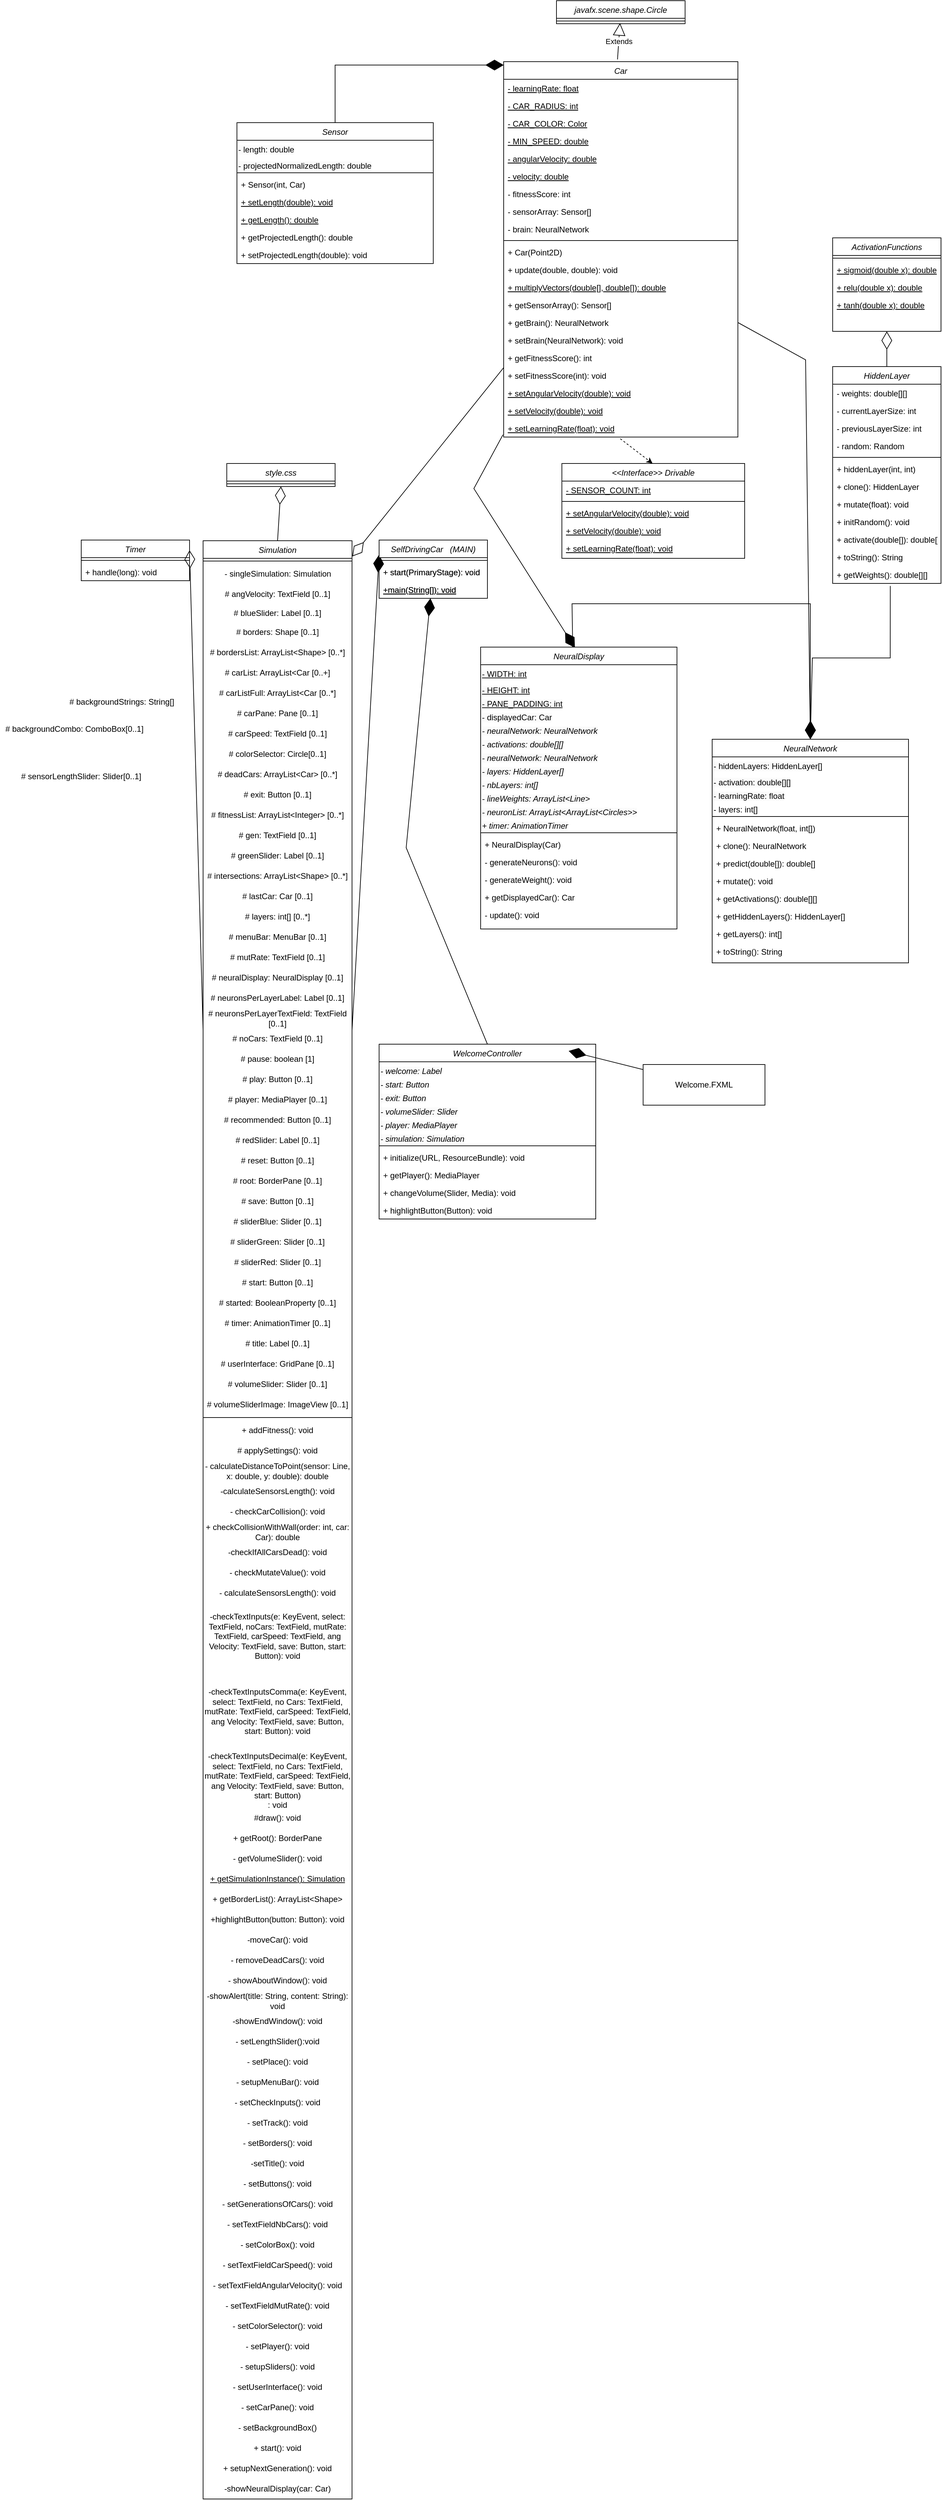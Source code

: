 <mxfile version="22.1.5" type="device">
  <diagram id="C5RBs43oDa-KdzZeNtuy" name="Page-1">
    <mxGraphModel dx="4318" dy="2522" grid="1" gridSize="10" guides="1" tooltips="1" connect="1" arrows="1" fold="1" page="1" pageScale="1" pageWidth="850" pageHeight="1100" math="0" shadow="0">
      <root>
        <mxCell id="WIyWlLk6GJQsqaUBKTNV-0" />
        <mxCell id="WIyWlLk6GJQsqaUBKTNV-1" parent="WIyWlLk6GJQsqaUBKTNV-0" />
        <mxCell id="0T9Lj9NKAyRKnuzEVl1E-0" value="ActivationFunctions" style="swimlane;fontStyle=2;align=center;verticalAlign=top;childLayout=stackLayout;horizontal=1;startSize=26;horizontalStack=0;resizeParent=1;resizeLast=0;collapsible=1;marginBottom=0;rounded=0;shadow=0;strokeWidth=1;" parent="WIyWlLk6GJQsqaUBKTNV-1" vertex="1">
          <mxGeometry x="-420" y="370" width="160" height="138" as="geometry">
            <mxRectangle x="230" y="140" width="160" height="26" as="alternateBounds" />
          </mxGeometry>
        </mxCell>
        <mxCell id="0T9Lj9NKAyRKnuzEVl1E-4" value="" style="line;html=1;strokeWidth=1;align=left;verticalAlign=middle;spacingTop=-1;spacingLeft=3;spacingRight=3;rotatable=0;labelPosition=right;points=[];portConstraint=eastwest;" parent="0T9Lj9NKAyRKnuzEVl1E-0" vertex="1">
          <mxGeometry y="26" width="160" height="8" as="geometry" />
        </mxCell>
        <mxCell id="0T9Lj9NKAyRKnuzEVl1E-5" value="+ sigmoid(double x): double" style="text;align=left;verticalAlign=top;spacingLeft=4;spacingRight=4;overflow=hidden;rotatable=0;points=[[0,0.5],[1,0.5]];portConstraint=eastwest;fontStyle=4" parent="0T9Lj9NKAyRKnuzEVl1E-0" vertex="1">
          <mxGeometry y="34" width="160" height="26" as="geometry" />
        </mxCell>
        <mxCell id="0T9Lj9NKAyRKnuzEVl1E-18" value="+ relu(double x): double" style="text;align=left;verticalAlign=top;spacingLeft=4;spacingRight=4;overflow=hidden;rotatable=0;points=[[0,0.5],[1,0.5]];portConstraint=eastwest;fontStyle=4" parent="0T9Lj9NKAyRKnuzEVl1E-0" vertex="1">
          <mxGeometry y="60" width="160" height="26" as="geometry" />
        </mxCell>
        <mxCell id="0T9Lj9NKAyRKnuzEVl1E-19" value="+ tanh(double x): double" style="text;align=left;verticalAlign=top;spacingLeft=4;spacingRight=4;overflow=hidden;rotatable=0;points=[[0,0.5],[1,0.5]];portConstraint=eastwest;fontStyle=4" parent="0T9Lj9NKAyRKnuzEVl1E-0" vertex="1">
          <mxGeometry y="86" width="160" height="26" as="geometry" />
        </mxCell>
        <mxCell id="0T9Lj9NKAyRKnuzEVl1E-12" value="HiddenLayer" style="swimlane;fontStyle=2;align=center;verticalAlign=top;childLayout=stackLayout;horizontal=1;startSize=26;horizontalStack=0;resizeParent=1;resizeLast=0;collapsible=1;marginBottom=0;rounded=0;shadow=0;strokeWidth=1;" parent="WIyWlLk6GJQsqaUBKTNV-1" vertex="1">
          <mxGeometry x="-420" y="560" width="160" height="320" as="geometry">
            <mxRectangle x="230" y="140" width="160" height="26" as="alternateBounds" />
          </mxGeometry>
        </mxCell>
        <mxCell id="0T9Lj9NKAyRKnuzEVl1E-13" value="- weights: double[][]" style="text;align=left;verticalAlign=top;spacingLeft=4;spacingRight=4;overflow=hidden;rotatable=0;points=[[0,0.5],[1,0.5]];portConstraint=eastwest;" parent="0T9Lj9NKAyRKnuzEVl1E-12" vertex="1">
          <mxGeometry y="26" width="160" height="26" as="geometry" />
        </mxCell>
        <mxCell id="0T9Lj9NKAyRKnuzEVl1E-14" value="- currentLayerSize: int" style="text;align=left;verticalAlign=top;spacingLeft=4;spacingRight=4;overflow=hidden;rotatable=0;points=[[0,0.5],[1,0.5]];portConstraint=eastwest;rounded=0;shadow=0;html=0;" parent="0T9Lj9NKAyRKnuzEVl1E-12" vertex="1">
          <mxGeometry y="52" width="160" height="26" as="geometry" />
        </mxCell>
        <mxCell id="0T9Lj9NKAyRKnuzEVl1E-15" value="- previousLayerSize: int" style="text;align=left;verticalAlign=top;spacingLeft=4;spacingRight=4;overflow=hidden;rotatable=0;points=[[0,0.5],[1,0.5]];portConstraint=eastwest;rounded=0;shadow=0;html=0;" parent="0T9Lj9NKAyRKnuzEVl1E-12" vertex="1">
          <mxGeometry y="78" width="160" height="26" as="geometry" />
        </mxCell>
        <mxCell id="0T9Lj9NKAyRKnuzEVl1E-34" value="- random: Random" style="text;align=left;verticalAlign=top;spacingLeft=4;spacingRight=4;overflow=hidden;rotatable=0;points=[[0,0.5],[1,0.5]];portConstraint=eastwest;rounded=0;shadow=0;html=0;" parent="0T9Lj9NKAyRKnuzEVl1E-12" vertex="1">
          <mxGeometry y="104" width="160" height="26" as="geometry" />
        </mxCell>
        <mxCell id="0T9Lj9NKAyRKnuzEVl1E-16" value="" style="line;html=1;strokeWidth=1;align=left;verticalAlign=middle;spacingTop=-1;spacingLeft=3;spacingRight=3;rotatable=0;labelPosition=right;points=[];portConstraint=eastwest;" parent="0T9Lj9NKAyRKnuzEVl1E-12" vertex="1">
          <mxGeometry y="130" width="160" height="8" as="geometry" />
        </mxCell>
        <mxCell id="0T9Lj9NKAyRKnuzEVl1E-17" value="+ hiddenLayer(int, int)" style="text;align=left;verticalAlign=top;spacingLeft=4;spacingRight=4;overflow=hidden;rotatable=0;points=[[0,0.5],[1,0.5]];portConstraint=eastwest;" parent="0T9Lj9NKAyRKnuzEVl1E-12" vertex="1">
          <mxGeometry y="138" width="160" height="26" as="geometry" />
        </mxCell>
        <mxCell id="0T9Lj9NKAyRKnuzEVl1E-35" value="+ clone(): HiddenLayer" style="text;align=left;verticalAlign=top;spacingLeft=4;spacingRight=4;overflow=hidden;rotatable=0;points=[[0,0.5],[1,0.5]];portConstraint=eastwest;" parent="0T9Lj9NKAyRKnuzEVl1E-12" vertex="1">
          <mxGeometry y="164" width="160" height="26" as="geometry" />
        </mxCell>
        <mxCell id="0T9Lj9NKAyRKnuzEVl1E-36" value="+ mutate(float): void" style="text;align=left;verticalAlign=top;spacingLeft=4;spacingRight=4;overflow=hidden;rotatable=0;points=[[0,0.5],[1,0.5]];portConstraint=eastwest;" parent="0T9Lj9NKAyRKnuzEVl1E-12" vertex="1">
          <mxGeometry y="190" width="160" height="26" as="geometry" />
        </mxCell>
        <mxCell id="0T9Lj9NKAyRKnuzEVl1E-38" value="+ initRandom(): void" style="text;align=left;verticalAlign=top;spacingLeft=4;spacingRight=4;overflow=hidden;rotatable=0;points=[[0,0.5],[1,0.5]];portConstraint=eastwest;" parent="0T9Lj9NKAyRKnuzEVl1E-12" vertex="1">
          <mxGeometry y="216" width="160" height="26" as="geometry" />
        </mxCell>
        <mxCell id="0T9Lj9NKAyRKnuzEVl1E-37" value="+ activate(double[]): double[]" style="text;align=left;verticalAlign=top;spacingLeft=4;spacingRight=4;overflow=hidden;rotatable=0;points=[[0,0.5],[1,0.5]];portConstraint=eastwest;" parent="0T9Lj9NKAyRKnuzEVl1E-12" vertex="1">
          <mxGeometry y="242" width="160" height="26" as="geometry" />
        </mxCell>
        <mxCell id="0T9Lj9NKAyRKnuzEVl1E-39" value="+ toString(): String" style="text;align=left;verticalAlign=top;spacingLeft=4;spacingRight=4;overflow=hidden;rotatable=0;points=[[0,0.5],[1,0.5]];portConstraint=eastwest;" parent="0T9Lj9NKAyRKnuzEVl1E-12" vertex="1">
          <mxGeometry y="268" width="160" height="26" as="geometry" />
        </mxCell>
        <mxCell id="0T9Lj9NKAyRKnuzEVl1E-40" value="+ getWeights(): double[][]" style="text;align=left;verticalAlign=top;spacingLeft=4;spacingRight=4;overflow=hidden;rotatable=0;points=[[0,0.5],[1,0.5]];portConstraint=eastwest;" parent="0T9Lj9NKAyRKnuzEVl1E-12" vertex="1">
          <mxGeometry y="294" width="160" height="26" as="geometry" />
        </mxCell>
        <mxCell id="0T9Lj9NKAyRKnuzEVl1E-92" value="Timer" style="swimlane;fontStyle=2;align=center;verticalAlign=top;childLayout=stackLayout;horizontal=1;startSize=26;horizontalStack=0;resizeParent=1;resizeLast=0;collapsible=1;marginBottom=0;rounded=0;shadow=0;strokeWidth=1;" parent="WIyWlLk6GJQsqaUBKTNV-1" vertex="1">
          <mxGeometry x="-1530" y="816" width="160" height="60" as="geometry">
            <mxRectangle x="230" y="140" width="160" height="26" as="alternateBounds" />
          </mxGeometry>
        </mxCell>
        <mxCell id="0T9Lj9NKAyRKnuzEVl1E-93" value="" style="line;html=1;strokeWidth=1;align=left;verticalAlign=middle;spacingTop=-1;spacingLeft=3;spacingRight=3;rotatable=0;labelPosition=right;points=[];portConstraint=eastwest;" parent="0T9Lj9NKAyRKnuzEVl1E-92" vertex="1">
          <mxGeometry y="26" width="160" height="8" as="geometry" />
        </mxCell>
        <mxCell id="0T9Lj9NKAyRKnuzEVl1E-96" value="+ handle(long): void" style="text;align=left;verticalAlign=top;spacingLeft=4;spacingRight=4;overflow=hidden;rotatable=0;points=[[0,0.5],[1,0.5]];portConstraint=eastwest;fontStyle=0" parent="0T9Lj9NKAyRKnuzEVl1E-92" vertex="1">
          <mxGeometry y="34" width="160" height="26" as="geometry" />
        </mxCell>
        <mxCell id="0T9Lj9NKAyRKnuzEVl1E-118" value="SelfDrivingCar" style="swimlane;fontStyle=2;align=center;verticalAlign=top;childLayout=stackLayout;horizontal=1;startSize=26;horizontalStack=0;resizeParent=1;resizeLast=0;collapsible=1;marginBottom=0;rounded=0;shadow=0;strokeWidth=1;" parent="WIyWlLk6GJQsqaUBKTNV-1" vertex="1">
          <mxGeometry x="-1090" y="816" width="160" height="86" as="geometry">
            <mxRectangle x="230" y="140" width="160" height="26" as="alternateBounds" />
          </mxGeometry>
        </mxCell>
        <mxCell id="0T9Lj9NKAyRKnuzEVl1E-119" value="" style="line;html=1;strokeWidth=1;align=left;verticalAlign=middle;spacingTop=-1;spacingLeft=3;spacingRight=3;rotatable=0;labelPosition=right;points=[];portConstraint=eastwest;" parent="0T9Lj9NKAyRKnuzEVl1E-118" vertex="1">
          <mxGeometry y="26" width="160" height="8" as="geometry" />
        </mxCell>
        <mxCell id="0T9Lj9NKAyRKnuzEVl1E-120" value="+ start(PrimaryStage): void" style="text;align=left;verticalAlign=top;spacingLeft=4;spacingRight=4;overflow=hidden;rotatable=0;points=[[0,0.5],[1,0.5]];portConstraint=eastwest;fontStyle=0" parent="0T9Lj9NKAyRKnuzEVl1E-118" vertex="1">
          <mxGeometry y="34" width="160" height="26" as="geometry" />
        </mxCell>
        <mxCell id="0T9Lj9NKAyRKnuzEVl1E-121" value="+main(String[]): void" style="text;align=left;verticalAlign=top;spacingLeft=4;spacingRight=4;overflow=hidden;rotatable=0;points=[[0,0.5],[1,0.5]];portConstraint=eastwest;fontStyle=4" parent="0T9Lj9NKAyRKnuzEVl1E-118" vertex="1">
          <mxGeometry y="60" width="160" height="26" as="geometry" />
        </mxCell>
        <mxCell id="0T9Lj9NKAyRKnuzEVl1E-137" value="WelcomeController" style="swimlane;fontStyle=2;align=center;verticalAlign=top;childLayout=stackLayout;horizontal=1;startSize=26;horizontalStack=0;resizeParent=1;resizeLast=0;collapsible=1;marginBottom=0;rounded=0;shadow=0;strokeWidth=1;" parent="WIyWlLk6GJQsqaUBKTNV-1" vertex="1">
          <mxGeometry x="-1090" y="1560" width="320" height="258" as="geometry">
            <mxRectangle x="-1090" y="1560" width="160" height="26" as="alternateBounds" />
          </mxGeometry>
        </mxCell>
        <mxCell id="239VDCw83_5TDXjA1n3P-55" value="" style="endArrow=diamondThin;endFill=1;endSize=24;html=1;rounded=0;entryX=0.007;entryY=0.062;entryDx=0;entryDy=0;entryPerimeter=0;" parent="0T9Lj9NKAyRKnuzEVl1E-137" source="DzD_gmXR54Xh9kk08HtV-0" edge="1">
          <mxGeometry width="160" relative="1" as="geometry">
            <mxPoint x="784.76" y="40.16" as="sourcePoint" />
            <mxPoint x="280" y="10.0" as="targetPoint" />
          </mxGeometry>
        </mxCell>
        <mxCell id="0T9Lj9NKAyRKnuzEVl1E-143" value="&lt;span style=&quot;color: rgb(0, 0, 0); font-family: Helvetica; font-size: 12px; font-variant-ligatures: normal; font-variant-caps: normal; font-weight: 400; letter-spacing: normal; orphans: 2; text-align: left; text-indent: 0px; text-transform: none; widows: 2; word-spacing: 0px; -webkit-text-stroke-width: 0px; background-color: rgb(251, 251, 251); float: none; display: inline !important;&quot;&gt;&lt;i style=&quot;&quot;&gt;- welcome: Label&lt;/i&gt;&lt;/span&gt;" style="text;whiteSpace=wrap;html=1;" parent="0T9Lj9NKAyRKnuzEVl1E-137" vertex="1">
          <mxGeometry y="26" width="320" height="20" as="geometry" />
        </mxCell>
        <mxCell id="0T9Lj9NKAyRKnuzEVl1E-144" value="&lt;span style=&quot;color: rgb(0, 0, 0); font-family: Helvetica; font-size: 12px; font-variant-ligatures: normal; font-variant-caps: normal; font-weight: 400; letter-spacing: normal; orphans: 2; text-align: left; text-indent: 0px; text-transform: none; widows: 2; word-spacing: 0px; -webkit-text-stroke-width: 0px; background-color: rgb(251, 251, 251); float: none; display: inline !important;&quot;&gt;&lt;i style=&quot;&quot;&gt;- start: Button&lt;/i&gt;&lt;/span&gt;" style="text;whiteSpace=wrap;html=1;" parent="0T9Lj9NKAyRKnuzEVl1E-137" vertex="1">
          <mxGeometry y="46" width="320" height="20" as="geometry" />
        </mxCell>
        <mxCell id="0T9Lj9NKAyRKnuzEVl1E-145" value="&lt;span style=&quot;color: rgb(0, 0, 0); font-family: Helvetica; font-size: 12px; font-variant-ligatures: normal; font-variant-caps: normal; font-weight: 400; letter-spacing: normal; orphans: 2; text-align: left; text-indent: 0px; text-transform: none; widows: 2; word-spacing: 0px; -webkit-text-stroke-width: 0px; background-color: rgb(251, 251, 251); float: none; display: inline !important;&quot;&gt;&lt;i style=&quot;&quot;&gt;- exit: Button&lt;/i&gt;&lt;/span&gt;" style="text;whiteSpace=wrap;html=1;" parent="0T9Lj9NKAyRKnuzEVl1E-137" vertex="1">
          <mxGeometry y="66" width="320" height="20" as="geometry" />
        </mxCell>
        <mxCell id="0T9Lj9NKAyRKnuzEVl1E-146" value="&lt;span style=&quot;color: rgb(0, 0, 0); font-family: Helvetica; font-size: 12px; font-variant-ligatures: normal; font-variant-caps: normal; font-weight: 400; letter-spacing: normal; orphans: 2; text-align: left; text-indent: 0px; text-transform: none; widows: 2; word-spacing: 0px; -webkit-text-stroke-width: 0px; background-color: rgb(251, 251, 251); float: none; display: inline !important;&quot;&gt;&lt;i style=&quot;&quot;&gt;- volumeSlider: Slider&lt;/i&gt;&lt;/span&gt;" style="text;whiteSpace=wrap;html=1;" parent="0T9Lj9NKAyRKnuzEVl1E-137" vertex="1">
          <mxGeometry y="86" width="320" height="20" as="geometry" />
        </mxCell>
        <mxCell id="0T9Lj9NKAyRKnuzEVl1E-147" value="&lt;span style=&quot;color: rgb(0, 0, 0); font-family: Helvetica; font-size: 12px; font-variant-ligatures: normal; font-variant-caps: normal; font-weight: 400; letter-spacing: normal; orphans: 2; text-align: left; text-indent: 0px; text-transform: none; widows: 2; word-spacing: 0px; -webkit-text-stroke-width: 0px; background-color: rgb(251, 251, 251); float: none; display: inline !important;&quot;&gt;&lt;i style=&quot;&quot;&gt;- player: MediaPlayer&lt;/i&gt;&lt;/span&gt;" style="text;whiteSpace=wrap;html=1;" parent="0T9Lj9NKAyRKnuzEVl1E-137" vertex="1">
          <mxGeometry y="106" width="320" height="20" as="geometry" />
        </mxCell>
        <mxCell id="0T9Lj9NKAyRKnuzEVl1E-148" value="&lt;span style=&quot;color: rgb(0, 0, 0); font-family: Helvetica; font-size: 12px; font-variant-ligatures: normal; font-variant-caps: normal; font-weight: 400; letter-spacing: normal; orphans: 2; text-align: left; text-indent: 0px; text-transform: none; widows: 2; word-spacing: 0px; -webkit-text-stroke-width: 0px; background-color: rgb(251, 251, 251); float: none; display: inline !important;&quot;&gt;&lt;i style=&quot;&quot;&gt;- simulation: Simulation&lt;/i&gt;&lt;/span&gt;" style="text;whiteSpace=wrap;html=1;" parent="0T9Lj9NKAyRKnuzEVl1E-137" vertex="1">
          <mxGeometry y="126" width="320" height="20" as="geometry" />
        </mxCell>
        <mxCell id="0T9Lj9NKAyRKnuzEVl1E-149" value="" style="line;html=1;strokeWidth=1;align=left;verticalAlign=middle;spacingTop=-1;spacingLeft=3;spacingRight=3;rotatable=0;labelPosition=right;points=[];portConstraint=eastwest;" parent="0T9Lj9NKAyRKnuzEVl1E-137" vertex="1">
          <mxGeometry y="146" width="320" height="8" as="geometry" />
        </mxCell>
        <mxCell id="0T9Lj9NKAyRKnuzEVl1E-150" value="+ initialize(URL, ResourceBundle): void" style="text;align=left;verticalAlign=top;spacingLeft=4;spacingRight=4;overflow=hidden;rotatable=0;points=[[0,0.5],[1,0.5]];portConstraint=eastwest;fontStyle=0" parent="0T9Lj9NKAyRKnuzEVl1E-137" vertex="1">
          <mxGeometry y="154" width="320" height="26" as="geometry" />
        </mxCell>
        <mxCell id="U0fnFoimIb6kzD0exgC3-80" value="+ getPlayer(): MediaPlayer" style="text;align=left;verticalAlign=top;spacingLeft=4;spacingRight=4;overflow=hidden;rotatable=0;points=[[0,0.5],[1,0.5]];portConstraint=eastwest;fontStyle=0" parent="0T9Lj9NKAyRKnuzEVl1E-137" vertex="1">
          <mxGeometry y="180" width="320" height="26" as="geometry" />
        </mxCell>
        <mxCell id="0T9Lj9NKAyRKnuzEVl1E-151" value="+ changeVolume(Slider, Media): void" style="text;align=left;verticalAlign=top;spacingLeft=4;spacingRight=4;overflow=hidden;rotatable=0;points=[[0,0.5],[1,0.5]];portConstraint=eastwest;fontStyle=0" parent="0T9Lj9NKAyRKnuzEVl1E-137" vertex="1">
          <mxGeometry y="206" width="320" height="26" as="geometry" />
        </mxCell>
        <mxCell id="0T9Lj9NKAyRKnuzEVl1E-152" value="+ highlightButton(Button): void" style="text;align=left;verticalAlign=top;spacingLeft=4;spacingRight=4;overflow=hidden;rotatable=0;points=[[0,0.5],[1,0.5]];portConstraint=eastwest;fontStyle=0" parent="0T9Lj9NKAyRKnuzEVl1E-137" vertex="1">
          <mxGeometry y="232" width="320" height="26" as="geometry" />
        </mxCell>
        <mxCell id="0T9Lj9NKAyRKnuzEVl1E-156" value="style.css&#xa;" style="swimlane;fontStyle=2;align=center;verticalAlign=top;childLayout=stackLayout;horizontal=1;startSize=26;horizontalStack=0;resizeParent=1;resizeLast=0;collapsible=1;marginBottom=0;rounded=0;shadow=0;strokeWidth=1;" parent="WIyWlLk6GJQsqaUBKTNV-1" vertex="1">
          <mxGeometry x="-1315" y="703" width="160" height="34" as="geometry">
            <mxRectangle x="230" y="140" width="160" height="26" as="alternateBounds" />
          </mxGeometry>
        </mxCell>
        <mxCell id="0T9Lj9NKAyRKnuzEVl1E-157" value="" style="line;html=1;strokeWidth=1;align=left;verticalAlign=middle;spacingTop=-1;spacingLeft=3;spacingRight=3;rotatable=0;labelPosition=right;points=[];portConstraint=eastwest;" parent="0T9Lj9NKAyRKnuzEVl1E-156" vertex="1">
          <mxGeometry y="26" width="160" height="8" as="geometry" />
        </mxCell>
        <mxCell id="0T9Lj9NKAyRKnuzEVl1E-161" value="Simulation" style="swimlane;fontStyle=2;align=center;verticalAlign=top;childLayout=stackLayout;horizontal=1;startSize=26;horizontalStack=0;resizeParent=1;resizeLast=0;collapsible=1;marginBottom=0;rounded=0;shadow=0;strokeWidth=1;" parent="WIyWlLk6GJQsqaUBKTNV-1" vertex="1">
          <mxGeometry x="-1350" y="817" width="220" height="2890" as="geometry">
            <mxRectangle x="230" y="140" width="160" height="26" as="alternateBounds" />
          </mxGeometry>
        </mxCell>
        <mxCell id="0T9Lj9NKAyRKnuzEVl1E-162" value="" style="line;html=1;strokeWidth=1;align=left;verticalAlign=middle;spacingTop=-1;spacingLeft=3;spacingRight=3;rotatable=0;labelPosition=right;points=[];portConstraint=eastwest;" parent="0T9Lj9NKAyRKnuzEVl1E-161" vertex="1">
          <mxGeometry y="26" width="220" height="8" as="geometry" />
        </mxCell>
        <mxCell id="239VDCw83_5TDXjA1n3P-34" value="-&amp;nbsp;singleSimulation: Simulation" style="text;html=1;align=center;verticalAlign=middle;resizable=0;points=[];autosize=1;strokeColor=none;fillColor=none;" parent="0T9Lj9NKAyRKnuzEVl1E-161" vertex="1">
          <mxGeometry y="34" width="220" height="30" as="geometry" />
        </mxCell>
        <mxCell id="nv3WrUS5gKoo7LWLeV3Z-10" value="# angVelocity: TextField [0..1]" style="text;html=1;strokeColor=none;fillColor=none;align=center;verticalAlign=middle;whiteSpace=wrap;rounded=0;" parent="0T9Lj9NKAyRKnuzEVl1E-161" vertex="1">
          <mxGeometry y="64" width="220" height="30" as="geometry" />
        </mxCell>
        <mxCell id="nv3WrUS5gKoo7LWLeV3Z-11" value="# blueSlider: Label [0..1]" style="text;html=1;strokeColor=none;fillColor=none;align=center;verticalAlign=middle;whiteSpace=wrap;rounded=0;" parent="0T9Lj9NKAyRKnuzEVl1E-161" vertex="1">
          <mxGeometry y="94" width="220" height="26" as="geometry" />
        </mxCell>
        <mxCell id="nv3WrUS5gKoo7LWLeV3Z-12" value="# borders: Shape [0..1]" style="text;html=1;strokeColor=none;fillColor=none;align=center;verticalAlign=middle;whiteSpace=wrap;rounded=0;" parent="0T9Lj9NKAyRKnuzEVl1E-161" vertex="1">
          <mxGeometry y="120" width="220" height="30" as="geometry" />
        </mxCell>
        <mxCell id="nv3WrUS5gKoo7LWLeV3Z-13" value="#&amp;nbsp;bordersList: ArrayList&amp;lt;Shape&amp;gt; [0..*]" style="text;html=1;strokeColor=none;fillColor=none;align=center;verticalAlign=middle;whiteSpace=wrap;rounded=0;" parent="0T9Lj9NKAyRKnuzEVl1E-161" vertex="1">
          <mxGeometry y="150" width="220" height="30" as="geometry" />
        </mxCell>
        <mxCell id="nv3WrUS5gKoo7LWLeV3Z-14" value="#&amp;nbsp;carList: ArrayList&amp;lt;Car [0..+]" style="text;html=1;strokeColor=none;fillColor=none;align=center;verticalAlign=middle;whiteSpace=wrap;rounded=0;" parent="0T9Lj9NKAyRKnuzEVl1E-161" vertex="1">
          <mxGeometry y="180" width="220" height="30" as="geometry" />
        </mxCell>
        <mxCell id="nv3WrUS5gKoo7LWLeV3Z-15" value="#&amp;nbsp;carListFull: ArrayList&amp;lt;Car [0..*]" style="text;html=1;strokeColor=none;fillColor=none;align=center;verticalAlign=middle;whiteSpace=wrap;rounded=0;" parent="0T9Lj9NKAyRKnuzEVl1E-161" vertex="1">
          <mxGeometry y="210" width="220" height="30" as="geometry" />
        </mxCell>
        <mxCell id="nv3WrUS5gKoo7LWLeV3Z-16" value="#&amp;nbsp;carPane: Pane [0..1]" style="text;html=1;strokeColor=none;fillColor=none;align=center;verticalAlign=middle;whiteSpace=wrap;rounded=0;" parent="0T9Lj9NKAyRKnuzEVl1E-161" vertex="1">
          <mxGeometry y="240" width="220" height="30" as="geometry" />
        </mxCell>
        <mxCell id="nv3WrUS5gKoo7LWLeV3Z-17" value="#&amp;nbsp;carSpeed: TextField [0..1]" style="text;html=1;strokeColor=none;fillColor=none;align=center;verticalAlign=middle;whiteSpace=wrap;rounded=0;" parent="0T9Lj9NKAyRKnuzEVl1E-161" vertex="1">
          <mxGeometry y="270" width="220" height="30" as="geometry" />
        </mxCell>
        <mxCell id="nv3WrUS5gKoo7LWLeV3Z-18" value="#&amp;nbsp;colorSelector: Circle[0..1]" style="text;html=1;strokeColor=none;fillColor=none;align=center;verticalAlign=middle;whiteSpace=wrap;rounded=0;" parent="0T9Lj9NKAyRKnuzEVl1E-161" vertex="1">
          <mxGeometry y="300" width="220" height="30" as="geometry" />
        </mxCell>
        <mxCell id="nv3WrUS5gKoo7LWLeV3Z-19" value="#&amp;nbsp;deadCars: ArrayList&amp;lt;Car&amp;gt; [0..*]" style="text;html=1;strokeColor=none;fillColor=none;align=center;verticalAlign=middle;whiteSpace=wrap;rounded=0;" parent="0T9Lj9NKAyRKnuzEVl1E-161" vertex="1">
          <mxGeometry y="330" width="220" height="30" as="geometry" />
        </mxCell>
        <mxCell id="nv3WrUS5gKoo7LWLeV3Z-20" value="#&amp;nbsp;exit: Button [0..1]" style="text;html=1;strokeColor=none;fillColor=none;align=center;verticalAlign=middle;whiteSpace=wrap;rounded=0;" parent="0T9Lj9NKAyRKnuzEVl1E-161" vertex="1">
          <mxGeometry y="360" width="220" height="30" as="geometry" />
        </mxCell>
        <mxCell id="nv3WrUS5gKoo7LWLeV3Z-21" value="#&amp;nbsp;fitnessList: ArrayList&amp;lt;Integer&amp;gt; [0..*]" style="text;html=1;strokeColor=none;fillColor=none;align=center;verticalAlign=middle;whiteSpace=wrap;rounded=0;" parent="0T9Lj9NKAyRKnuzEVl1E-161" vertex="1">
          <mxGeometry y="390" width="220" height="30" as="geometry" />
        </mxCell>
        <mxCell id="nv3WrUS5gKoo7LWLeV3Z-22" value="#&amp;nbsp;gen: TextField [0..1]" style="text;html=1;strokeColor=none;fillColor=none;align=center;verticalAlign=middle;whiteSpace=wrap;rounded=0;" parent="0T9Lj9NKAyRKnuzEVl1E-161" vertex="1">
          <mxGeometry y="420" width="220" height="30" as="geometry" />
        </mxCell>
        <mxCell id="nv3WrUS5gKoo7LWLeV3Z-28" value="#&amp;nbsp;greenSlider: Label [0..1]" style="text;html=1;strokeColor=none;fillColor=none;align=center;verticalAlign=middle;whiteSpace=wrap;rounded=0;" parent="0T9Lj9NKAyRKnuzEVl1E-161" vertex="1">
          <mxGeometry y="450" width="220" height="30" as="geometry" />
        </mxCell>
        <mxCell id="nv3WrUS5gKoo7LWLeV3Z-23" value="#&amp;nbsp;intersections: ArrayList&amp;lt;Shape&amp;gt; [0..*]" style="text;html=1;strokeColor=none;fillColor=none;align=center;verticalAlign=middle;whiteSpace=wrap;rounded=0;" parent="0T9Lj9NKAyRKnuzEVl1E-161" vertex="1">
          <mxGeometry y="480" width="220" height="30" as="geometry" />
        </mxCell>
        <mxCell id="nv3WrUS5gKoo7LWLeV3Z-24" value="#&amp;nbsp;lastCar: Car [0..1]" style="text;html=1;strokeColor=none;fillColor=none;align=center;verticalAlign=middle;whiteSpace=wrap;rounded=0;" parent="0T9Lj9NKAyRKnuzEVl1E-161" vertex="1">
          <mxGeometry y="510" width="220" height="30" as="geometry" />
        </mxCell>
        <mxCell id="nv3WrUS5gKoo7LWLeV3Z-33" value="#&amp;nbsp;layers: int[] [0..*]" style="text;html=1;strokeColor=none;fillColor=none;align=center;verticalAlign=middle;whiteSpace=wrap;rounded=0;" parent="0T9Lj9NKAyRKnuzEVl1E-161" vertex="1">
          <mxGeometry y="540" width="220" height="30" as="geometry" />
        </mxCell>
        <mxCell id="nv3WrUS5gKoo7LWLeV3Z-46" value="#&amp;nbsp;menuBar: MenuBar [0..1]" style="text;html=1;strokeColor=none;fillColor=none;align=center;verticalAlign=middle;whiteSpace=wrap;rounded=0;" parent="0T9Lj9NKAyRKnuzEVl1E-161" vertex="1">
          <mxGeometry y="570" width="220" height="30" as="geometry" />
        </mxCell>
        <mxCell id="nv3WrUS5gKoo7LWLeV3Z-38" value="#&amp;nbsp;mutRate: TextField [0..1]" style="text;html=1;strokeColor=none;fillColor=none;align=center;verticalAlign=middle;whiteSpace=wrap;rounded=0;" parent="0T9Lj9NKAyRKnuzEVl1E-161" vertex="1">
          <mxGeometry y="600" width="220" height="30" as="geometry" />
        </mxCell>
        <mxCell id="nv3WrUS5gKoo7LWLeV3Z-45" value="#&amp;nbsp;neuralDisplay: NeuralDisplay [0..1]" style="text;html=1;strokeColor=none;fillColor=none;align=center;verticalAlign=middle;whiteSpace=wrap;rounded=0;" parent="0T9Lj9NKAyRKnuzEVl1E-161" vertex="1">
          <mxGeometry y="630" width="220" height="30" as="geometry" />
        </mxCell>
        <mxCell id="nv3WrUS5gKoo7LWLeV3Z-34" value="#&amp;nbsp;neuronsPerLayerLabel: Label [0..1]" style="text;html=1;strokeColor=none;fillColor=none;align=center;verticalAlign=middle;whiteSpace=wrap;rounded=0;" parent="0T9Lj9NKAyRKnuzEVl1E-161" vertex="1">
          <mxGeometry y="660" width="220" height="30" as="geometry" />
        </mxCell>
        <mxCell id="nv3WrUS5gKoo7LWLeV3Z-39" value="#&amp;nbsp;neuronsPerLayerTextField: TextField [0..1]" style="text;html=1;strokeColor=none;fillColor=none;align=center;verticalAlign=middle;whiteSpace=wrap;rounded=0;" parent="0T9Lj9NKAyRKnuzEVl1E-161" vertex="1">
          <mxGeometry y="690" width="220" height="30" as="geometry" />
        </mxCell>
        <mxCell id="nv3WrUS5gKoo7LWLeV3Z-35" value="#&amp;nbsp;noCars: TextField [0..1]" style="text;html=1;strokeColor=none;fillColor=none;align=center;verticalAlign=middle;whiteSpace=wrap;rounded=0;" parent="0T9Lj9NKAyRKnuzEVl1E-161" vertex="1">
          <mxGeometry y="720" width="220" height="30" as="geometry" />
        </mxCell>
        <mxCell id="nv3WrUS5gKoo7LWLeV3Z-44" value="#&amp;nbsp;pause: boolean [1]" style="text;html=1;strokeColor=none;fillColor=none;align=center;verticalAlign=middle;whiteSpace=wrap;rounded=0;" parent="0T9Lj9NKAyRKnuzEVl1E-161" vertex="1">
          <mxGeometry y="750" width="220" height="30" as="geometry" />
        </mxCell>
        <mxCell id="nv3WrUS5gKoo7LWLeV3Z-40" value="#&amp;nbsp;play: Button [0..1]" style="text;html=1;strokeColor=none;fillColor=none;align=center;verticalAlign=middle;whiteSpace=wrap;rounded=0;" parent="0T9Lj9NKAyRKnuzEVl1E-161" vertex="1">
          <mxGeometry y="780" width="220" height="30" as="geometry" />
        </mxCell>
        <mxCell id="nv3WrUS5gKoo7LWLeV3Z-37" value="#&amp;nbsp;player: MediaPlayer [0..1]" style="text;html=1;strokeColor=none;fillColor=none;align=center;verticalAlign=middle;whiteSpace=wrap;rounded=0;" parent="0T9Lj9NKAyRKnuzEVl1E-161" vertex="1">
          <mxGeometry y="810" width="220" height="30" as="geometry" />
        </mxCell>
        <mxCell id="nv3WrUS5gKoo7LWLeV3Z-43" value="#&amp;nbsp;recommended: Button [0..1]" style="text;html=1;strokeColor=none;fillColor=none;align=center;verticalAlign=middle;whiteSpace=wrap;rounded=0;" parent="0T9Lj9NKAyRKnuzEVl1E-161" vertex="1">
          <mxGeometry y="840" width="220" height="30" as="geometry" />
        </mxCell>
        <mxCell id="nv3WrUS5gKoo7LWLeV3Z-25" value="#&amp;nbsp;redSlider: Label [0..1]" style="text;html=1;strokeColor=none;fillColor=none;align=center;verticalAlign=middle;whiteSpace=wrap;rounded=0;" parent="0T9Lj9NKAyRKnuzEVl1E-161" vertex="1">
          <mxGeometry y="870" width="220" height="30" as="geometry" />
        </mxCell>
        <mxCell id="nv3WrUS5gKoo7LWLeV3Z-41" value="#&amp;nbsp;reset: Button [0..1]" style="text;html=1;strokeColor=none;fillColor=none;align=center;verticalAlign=middle;whiteSpace=wrap;rounded=0;" parent="0T9Lj9NKAyRKnuzEVl1E-161" vertex="1">
          <mxGeometry y="900" width="220" height="30" as="geometry" />
        </mxCell>
        <mxCell id="nv3WrUS5gKoo7LWLeV3Z-42" value="#&amp;nbsp;root: BorderPane [0..1]" style="text;html=1;strokeColor=none;fillColor=none;align=center;verticalAlign=middle;whiteSpace=wrap;rounded=0;" parent="0T9Lj9NKAyRKnuzEVl1E-161" vertex="1">
          <mxGeometry y="930" width="220" height="30" as="geometry" />
        </mxCell>
        <mxCell id="nv3WrUS5gKoo7LWLeV3Z-31" value="#&amp;nbsp;save: Button [0..1]" style="text;html=1;strokeColor=none;fillColor=none;align=center;verticalAlign=middle;whiteSpace=wrap;rounded=0;" parent="0T9Lj9NKAyRKnuzEVl1E-161" vertex="1">
          <mxGeometry y="960" width="220" height="30" as="geometry" />
        </mxCell>
        <mxCell id="nv3WrUS5gKoo7LWLeV3Z-30" value="#&amp;nbsp;sliderBlue: Slider [0..1]" style="text;html=1;strokeColor=none;fillColor=none;align=center;verticalAlign=middle;whiteSpace=wrap;rounded=0;" parent="0T9Lj9NKAyRKnuzEVl1E-161" vertex="1">
          <mxGeometry y="990" width="220" height="30" as="geometry" />
        </mxCell>
        <mxCell id="nv3WrUS5gKoo7LWLeV3Z-36" value="#&amp;nbsp;sliderGreen: Slider [0..1]" style="text;html=1;strokeColor=none;fillColor=none;align=center;verticalAlign=middle;whiteSpace=wrap;rounded=0;" parent="0T9Lj9NKAyRKnuzEVl1E-161" vertex="1">
          <mxGeometry y="1020" width="220" height="30" as="geometry" />
        </mxCell>
        <mxCell id="nv3WrUS5gKoo7LWLeV3Z-32" value="#&amp;nbsp;sliderRed: Slider [0..1]" style="text;html=1;strokeColor=none;fillColor=none;align=center;verticalAlign=middle;whiteSpace=wrap;rounded=0;" parent="0T9Lj9NKAyRKnuzEVl1E-161" vertex="1">
          <mxGeometry y="1050" width="220" height="30" as="geometry" />
        </mxCell>
        <mxCell id="nv3WrUS5gKoo7LWLeV3Z-27" value="#&amp;nbsp;start: Button [0..1]" style="text;html=1;strokeColor=none;fillColor=none;align=center;verticalAlign=middle;whiteSpace=wrap;rounded=0;" parent="0T9Lj9NKAyRKnuzEVl1E-161" vertex="1">
          <mxGeometry y="1080" width="220" height="30" as="geometry" />
        </mxCell>
        <mxCell id="nv3WrUS5gKoo7LWLeV3Z-29" value="#&amp;nbsp;started: BooleanProperty [0..1]" style="text;html=1;strokeColor=none;fillColor=none;align=center;verticalAlign=middle;whiteSpace=wrap;rounded=0;" parent="0T9Lj9NKAyRKnuzEVl1E-161" vertex="1">
          <mxGeometry y="1110" width="220" height="30" as="geometry" />
        </mxCell>
        <mxCell id="nv3WrUS5gKoo7LWLeV3Z-26" value="#&amp;nbsp;timer: AnimationTimer [0..1]" style="text;html=1;strokeColor=none;fillColor=none;align=center;verticalAlign=middle;whiteSpace=wrap;rounded=0;" parent="0T9Lj9NKAyRKnuzEVl1E-161" vertex="1">
          <mxGeometry y="1140" width="220" height="30" as="geometry" />
        </mxCell>
        <mxCell id="nv3WrUS5gKoo7LWLeV3Z-47" value="#&amp;nbsp;title: Label [0..1]" style="text;html=1;strokeColor=none;fillColor=none;align=center;verticalAlign=middle;whiteSpace=wrap;rounded=0;" parent="0T9Lj9NKAyRKnuzEVl1E-161" vertex="1">
          <mxGeometry y="1170" width="220" height="30" as="geometry" />
        </mxCell>
        <mxCell id="nv3WrUS5gKoo7LWLeV3Z-49" value="#&amp;nbsp;userInterface: GridPane [0..1]" style="text;html=1;strokeColor=none;fillColor=none;align=center;verticalAlign=middle;whiteSpace=wrap;rounded=0;" parent="0T9Lj9NKAyRKnuzEVl1E-161" vertex="1">
          <mxGeometry y="1200" width="220" height="30" as="geometry" />
        </mxCell>
        <mxCell id="nv3WrUS5gKoo7LWLeV3Z-48" value="#&amp;nbsp;volumeSlider: Slider [0..1]" style="text;html=1;strokeColor=none;fillColor=none;align=center;verticalAlign=middle;whiteSpace=wrap;rounded=0;" parent="0T9Lj9NKAyRKnuzEVl1E-161" vertex="1">
          <mxGeometry y="1230" width="220" height="30" as="geometry" />
        </mxCell>
        <mxCell id="nv3WrUS5gKoo7LWLeV3Z-50" value="#&amp;nbsp;volumeSliderImage: ImageView [0..1]" style="text;html=1;strokeColor=none;fillColor=none;align=center;verticalAlign=middle;whiteSpace=wrap;rounded=0;" parent="0T9Lj9NKAyRKnuzEVl1E-161" vertex="1">
          <mxGeometry y="1260" width="220" height="30" as="geometry" />
        </mxCell>
        <mxCell id="nv3WrUS5gKoo7LWLeV3Z-61" value="" style="line;strokeWidth=1;fillColor=none;align=left;verticalAlign=middle;spacingTop=-1;spacingLeft=3;spacingRight=3;rotatable=0;labelPosition=right;points=[];portConstraint=eastwest;strokeColor=inherit;" parent="0T9Lj9NKAyRKnuzEVl1E-161" vertex="1">
          <mxGeometry y="1290" width="220" height="8" as="geometry" />
        </mxCell>
        <mxCell id="nv3WrUS5gKoo7LWLeV3Z-64" value="+ addFitness(): void" style="text;html=1;strokeColor=none;fillColor=none;align=center;verticalAlign=middle;whiteSpace=wrap;rounded=0;" parent="0T9Lj9NKAyRKnuzEVl1E-161" vertex="1">
          <mxGeometry y="1298" width="220" height="30" as="geometry" />
        </mxCell>
        <mxCell id="nv3WrUS5gKoo7LWLeV3Z-65" value="# applySettings(): void" style="text;html=1;strokeColor=none;fillColor=none;align=center;verticalAlign=middle;whiteSpace=wrap;rounded=0;" parent="0T9Lj9NKAyRKnuzEVl1E-161" vertex="1">
          <mxGeometry y="1328" width="220" height="30" as="geometry" />
        </mxCell>
        <mxCell id="nv3WrUS5gKoo7LWLeV3Z-66" value="- calculateDistanceToPoint(sensor: Line, x: double, y: double): double" style="text;html=1;strokeColor=none;fillColor=none;align=center;verticalAlign=middle;whiteSpace=wrap;rounded=0;" parent="0T9Lj9NKAyRKnuzEVl1E-161" vertex="1">
          <mxGeometry y="1358" width="220" height="30" as="geometry" />
        </mxCell>
        <mxCell id="nv3WrUS5gKoo7LWLeV3Z-67" value="-calculateSensorsLength(): void" style="text;html=1;strokeColor=none;fillColor=none;align=center;verticalAlign=middle;whiteSpace=wrap;rounded=0;" parent="0T9Lj9NKAyRKnuzEVl1E-161" vertex="1">
          <mxGeometry y="1388" width="220" height="30" as="geometry" />
        </mxCell>
        <mxCell id="nv3WrUS5gKoo7LWLeV3Z-69" value="- checkCarCollision(): void" style="text;html=1;strokeColor=none;fillColor=none;align=center;verticalAlign=middle;whiteSpace=wrap;rounded=0;" parent="0T9Lj9NKAyRKnuzEVl1E-161" vertex="1">
          <mxGeometry y="1418" width="220" height="30" as="geometry" />
        </mxCell>
        <mxCell id="nv3WrUS5gKoo7LWLeV3Z-71" value="+ checkCollisionWithWall(order: int, car: Car): double" style="text;html=1;strokeColor=none;fillColor=none;align=center;verticalAlign=middle;whiteSpace=wrap;rounded=0;" parent="0T9Lj9NKAyRKnuzEVl1E-161" vertex="1">
          <mxGeometry y="1448" width="220" height="30" as="geometry" />
        </mxCell>
        <mxCell id="nv3WrUS5gKoo7LWLeV3Z-74" value="-checkIfAllCarsDead(): void" style="text;html=1;strokeColor=none;fillColor=none;align=center;verticalAlign=middle;whiteSpace=wrap;rounded=0;" parent="0T9Lj9NKAyRKnuzEVl1E-161" vertex="1">
          <mxGeometry y="1478" width="220" height="30" as="geometry" />
        </mxCell>
        <mxCell id="nv3WrUS5gKoo7LWLeV3Z-75" value="- checkMutateValue(): void" style="text;html=1;strokeColor=none;fillColor=none;align=center;verticalAlign=middle;whiteSpace=wrap;rounded=0;" parent="0T9Lj9NKAyRKnuzEVl1E-161" vertex="1">
          <mxGeometry y="1508" width="220" height="30" as="geometry" />
        </mxCell>
        <mxCell id="dM-SzHk5h2wBhV3TcvUz-27" value="- calculateSensorsLength(): void" style="text;html=1;strokeColor=none;fillColor=none;align=center;verticalAlign=middle;whiteSpace=wrap;rounded=0;" vertex="1" parent="0T9Lj9NKAyRKnuzEVl1E-161">
          <mxGeometry y="1538" width="220" height="30" as="geometry" />
        </mxCell>
        <mxCell id="nv3WrUS5gKoo7LWLeV3Z-73" value="-checkTextInputs(e: KeyEvent, select: TextField, noCars: TextField, mutRate: TextField, carSpeed: TextField, ang Velocity: TextField, save: Button, start: Button): void&lt;br&gt;&amp;nbsp;" style="text;html=1;strokeColor=none;fillColor=none;align=center;verticalAlign=middle;whiteSpace=wrap;rounded=0;" parent="0T9Lj9NKAyRKnuzEVl1E-161" vertex="1">
          <mxGeometry y="1568" width="220" height="112" as="geometry" />
        </mxCell>
        <mxCell id="nv3WrUS5gKoo7LWLeV3Z-70" value="-checkTextInputsComma(e: KeyEvent, select: TextField, no Cars: TextField, mutRate: TextField, carSpeed: TextField, ang Velocity: TextField, save: Button, start: Button): void&lt;br&gt;&amp;nbsp;" style="text;html=1;strokeColor=none;fillColor=none;align=center;verticalAlign=middle;whiteSpace=wrap;rounded=0;" parent="0T9Lj9NKAyRKnuzEVl1E-161" vertex="1">
          <mxGeometry y="1680" width="220" height="110" as="geometry" />
        </mxCell>
        <mxCell id="nv3WrUS5gKoo7LWLeV3Z-72" value="&lt;div&gt;-checkTextInputsDecimal(e: KeyEvent, select: TextField, no Cars: TextField, mutRate: TextField, carSpeed: TextField, ang Velocity: TextField, save: Button, start: Button)&lt;/div&gt;: void" style="text;html=1;strokeColor=none;fillColor=none;align=center;verticalAlign=middle;whiteSpace=wrap;rounded=0;" parent="0T9Lj9NKAyRKnuzEVl1E-161" vertex="1">
          <mxGeometry y="1790" width="220" height="80" as="geometry" />
        </mxCell>
        <mxCell id="nv3WrUS5gKoo7LWLeV3Z-68" value="#draw(): void" style="text;html=1;strokeColor=none;fillColor=none;align=center;verticalAlign=middle;whiteSpace=wrap;rounded=0;" parent="0T9Lj9NKAyRKnuzEVl1E-161" vertex="1">
          <mxGeometry y="1870" width="220" height="30" as="geometry" />
        </mxCell>
        <mxCell id="dM-SzHk5h2wBhV3TcvUz-24" value="+ getRoot(): BorderPane" style="text;html=1;strokeColor=none;fillColor=none;align=center;verticalAlign=middle;whiteSpace=wrap;rounded=0;" vertex="1" parent="0T9Lj9NKAyRKnuzEVl1E-161">
          <mxGeometry y="1900" width="220" height="30" as="geometry" />
        </mxCell>
        <mxCell id="dM-SzHk5h2wBhV3TcvUz-23" value="- getVolumeSlider(): void" style="text;html=1;strokeColor=none;fillColor=none;align=center;verticalAlign=middle;whiteSpace=wrap;rounded=0;" vertex="1" parent="0T9Lj9NKAyRKnuzEVl1E-161">
          <mxGeometry y="1930" width="220" height="30" as="geometry" />
        </mxCell>
        <mxCell id="dM-SzHk5h2wBhV3TcvUz-29" value="&lt;u&gt;+ getSimulationInstance(): Simulation&lt;/u&gt;" style="text;html=1;strokeColor=none;fillColor=none;align=center;verticalAlign=middle;whiteSpace=wrap;rounded=0;" vertex="1" parent="0T9Lj9NKAyRKnuzEVl1E-161">
          <mxGeometry y="1960" width="220" height="30" as="geometry" />
        </mxCell>
        <mxCell id="dM-SzHk5h2wBhV3TcvUz-25" value="+ getBorderList(): ArrayList&amp;lt;Shape&amp;gt;" style="text;html=1;strokeColor=none;fillColor=none;align=center;verticalAlign=middle;whiteSpace=wrap;rounded=0;" vertex="1" parent="0T9Lj9NKAyRKnuzEVl1E-161">
          <mxGeometry y="1990" width="220" height="30" as="geometry" />
        </mxCell>
        <mxCell id="nv3WrUS5gKoo7LWLeV3Z-77" value="+highlightButton(button: Button): void" style="text;html=1;strokeColor=none;fillColor=none;align=center;verticalAlign=middle;whiteSpace=wrap;rounded=0;" parent="0T9Lj9NKAyRKnuzEVl1E-161" vertex="1">
          <mxGeometry y="2020" width="220" height="30" as="geometry" />
        </mxCell>
        <mxCell id="nv3WrUS5gKoo7LWLeV3Z-78" value="-moveCar(): void" style="text;html=1;strokeColor=none;fillColor=none;align=center;verticalAlign=middle;whiteSpace=wrap;rounded=0;" parent="0T9Lj9NKAyRKnuzEVl1E-161" vertex="1">
          <mxGeometry y="2050" width="220" height="30" as="geometry" />
        </mxCell>
        <mxCell id="nv3WrUS5gKoo7LWLeV3Z-76" value="- removeDeadCars(): void" style="text;html=1;strokeColor=none;fillColor=none;align=center;verticalAlign=middle;whiteSpace=wrap;rounded=0;" parent="0T9Lj9NKAyRKnuzEVl1E-161" vertex="1">
          <mxGeometry y="2080" width="220" height="30" as="geometry" />
        </mxCell>
        <mxCell id="nv3WrUS5gKoo7LWLeV3Z-79" value="- showAboutWindow(): void" style="text;html=1;strokeColor=none;fillColor=none;align=center;verticalAlign=middle;whiteSpace=wrap;rounded=0;" parent="0T9Lj9NKAyRKnuzEVl1E-161" vertex="1">
          <mxGeometry y="2110" width="220" height="30" as="geometry" />
        </mxCell>
        <mxCell id="nv3WrUS5gKoo7LWLeV3Z-80" value="-showAlert(title: String, content: String): void" style="text;html=1;strokeColor=none;fillColor=none;align=center;verticalAlign=middle;whiteSpace=wrap;rounded=0;" parent="0T9Lj9NKAyRKnuzEVl1E-161" vertex="1">
          <mxGeometry y="2140" width="220" height="30" as="geometry" />
        </mxCell>
        <mxCell id="nv3WrUS5gKoo7LWLeV3Z-82" value="-showEndWindow(): void" style="text;html=1;strokeColor=none;fillColor=none;align=center;verticalAlign=middle;whiteSpace=wrap;rounded=0;" parent="0T9Lj9NKAyRKnuzEVl1E-161" vertex="1">
          <mxGeometry y="2170" width="220" height="30" as="geometry" />
        </mxCell>
        <mxCell id="dM-SzHk5h2wBhV3TcvUz-4" value="- setLengthSlider():void" style="text;html=1;strokeColor=none;fillColor=none;align=center;verticalAlign=middle;whiteSpace=wrap;rounded=0;" vertex="1" parent="0T9Lj9NKAyRKnuzEVl1E-161">
          <mxGeometry y="2200" width="220" height="30" as="geometry" />
        </mxCell>
        <mxCell id="dM-SzHk5h2wBhV3TcvUz-5" value="- setPlace(): void" style="text;html=1;strokeColor=none;fillColor=none;align=center;verticalAlign=middle;whiteSpace=wrap;rounded=0;" vertex="1" parent="0T9Lj9NKAyRKnuzEVl1E-161">
          <mxGeometry y="2230" width="220" height="30" as="geometry" />
        </mxCell>
        <mxCell id="dM-SzHk5h2wBhV3TcvUz-6" value="- setupMenuBar(): void" style="text;html=1;strokeColor=none;fillColor=none;align=center;verticalAlign=middle;whiteSpace=wrap;rounded=0;" vertex="1" parent="0T9Lj9NKAyRKnuzEVl1E-161">
          <mxGeometry y="2260" width="220" height="30" as="geometry" />
        </mxCell>
        <mxCell id="dM-SzHk5h2wBhV3TcvUz-7" value="- setCheckInputs(): void" style="text;html=1;strokeColor=none;fillColor=none;align=center;verticalAlign=middle;whiteSpace=wrap;rounded=0;" vertex="1" parent="0T9Lj9NKAyRKnuzEVl1E-161">
          <mxGeometry y="2290" width="220" height="30" as="geometry" />
        </mxCell>
        <mxCell id="dM-SzHk5h2wBhV3TcvUz-8" value="- setTrack(): void" style="text;html=1;strokeColor=none;fillColor=none;align=center;verticalAlign=middle;whiteSpace=wrap;rounded=0;" vertex="1" parent="0T9Lj9NKAyRKnuzEVl1E-161">
          <mxGeometry y="2320" width="220" height="30" as="geometry" />
        </mxCell>
        <mxCell id="dM-SzHk5h2wBhV3TcvUz-9" value="- setBorders(): void" style="text;html=1;strokeColor=none;fillColor=none;align=center;verticalAlign=middle;whiteSpace=wrap;rounded=0;" vertex="1" parent="0T9Lj9NKAyRKnuzEVl1E-161">
          <mxGeometry y="2350" width="220" height="30" as="geometry" />
        </mxCell>
        <mxCell id="dM-SzHk5h2wBhV3TcvUz-11" value="-setTitle(): void" style="text;html=1;strokeColor=none;fillColor=none;align=center;verticalAlign=middle;whiteSpace=wrap;rounded=0;" vertex="1" parent="0T9Lj9NKAyRKnuzEVl1E-161">
          <mxGeometry y="2380" width="220" height="30" as="geometry" />
        </mxCell>
        <mxCell id="dM-SzHk5h2wBhV3TcvUz-13" value="- setButtons(): void" style="text;html=1;strokeColor=none;fillColor=none;align=center;verticalAlign=middle;whiteSpace=wrap;rounded=0;" vertex="1" parent="0T9Lj9NKAyRKnuzEVl1E-161">
          <mxGeometry y="2410" width="220" height="30" as="geometry" />
        </mxCell>
        <mxCell id="dM-SzHk5h2wBhV3TcvUz-12" value="- setGenerationsOfCars(): void" style="text;html=1;strokeColor=none;fillColor=none;align=center;verticalAlign=middle;whiteSpace=wrap;rounded=0;" vertex="1" parent="0T9Lj9NKAyRKnuzEVl1E-161">
          <mxGeometry y="2440" width="220" height="30" as="geometry" />
        </mxCell>
        <mxCell id="dM-SzHk5h2wBhV3TcvUz-20" value="- setTextFieldNbCars(): void" style="text;html=1;strokeColor=none;fillColor=none;align=center;verticalAlign=middle;whiteSpace=wrap;rounded=0;" vertex="1" parent="0T9Lj9NKAyRKnuzEVl1E-161">
          <mxGeometry y="2470" width="220" height="30" as="geometry" />
        </mxCell>
        <mxCell id="dM-SzHk5h2wBhV3TcvUz-14" value="- setColorBox(): void" style="text;html=1;strokeColor=none;fillColor=none;align=center;verticalAlign=middle;whiteSpace=wrap;rounded=0;" vertex="1" parent="0T9Lj9NKAyRKnuzEVl1E-161">
          <mxGeometry y="2500" width="220" height="30" as="geometry" />
        </mxCell>
        <mxCell id="dM-SzHk5h2wBhV3TcvUz-21" value="- setTextFieldCarSpeed(): void" style="text;html=1;strokeColor=none;fillColor=none;align=center;verticalAlign=middle;whiteSpace=wrap;rounded=0;" vertex="1" parent="0T9Lj9NKAyRKnuzEVl1E-161">
          <mxGeometry y="2530" width="220" height="30" as="geometry" />
        </mxCell>
        <mxCell id="dM-SzHk5h2wBhV3TcvUz-22" value="- setTextFieldAngularVelocity(): void" style="text;html=1;strokeColor=none;fillColor=none;align=center;verticalAlign=middle;whiteSpace=wrap;rounded=0;" vertex="1" parent="0T9Lj9NKAyRKnuzEVl1E-161">
          <mxGeometry y="2560" width="220" height="30" as="geometry" />
        </mxCell>
        <mxCell id="dM-SzHk5h2wBhV3TcvUz-19" value="- setTextFieldMutRate(): void" style="text;html=1;strokeColor=none;fillColor=none;align=center;verticalAlign=middle;whiteSpace=wrap;rounded=0;" vertex="1" parent="0T9Lj9NKAyRKnuzEVl1E-161">
          <mxGeometry y="2590" width="220" height="30" as="geometry" />
        </mxCell>
        <mxCell id="dM-SzHk5h2wBhV3TcvUz-15" value="- setColorSelector(): void" style="text;html=1;strokeColor=none;fillColor=none;align=center;verticalAlign=middle;whiteSpace=wrap;rounded=0;" vertex="1" parent="0T9Lj9NKAyRKnuzEVl1E-161">
          <mxGeometry y="2620" width="220" height="30" as="geometry" />
        </mxCell>
        <mxCell id="dM-SzHk5h2wBhV3TcvUz-16" value="- setPlayer(): void" style="text;html=1;strokeColor=none;fillColor=none;align=center;verticalAlign=middle;whiteSpace=wrap;rounded=0;" vertex="1" parent="0T9Lj9NKAyRKnuzEVl1E-161">
          <mxGeometry y="2650" width="220" height="30" as="geometry" />
        </mxCell>
        <mxCell id="dM-SzHk5h2wBhV3TcvUz-17" value="- setupSliders(): void" style="text;html=1;strokeColor=none;fillColor=none;align=center;verticalAlign=middle;whiteSpace=wrap;rounded=0;" vertex="1" parent="0T9Lj9NKAyRKnuzEVl1E-161">
          <mxGeometry y="2680" width="220" height="30" as="geometry" />
        </mxCell>
        <mxCell id="dM-SzHk5h2wBhV3TcvUz-18" value="- setUserInterface(): void" style="text;html=1;strokeColor=none;fillColor=none;align=center;verticalAlign=middle;whiteSpace=wrap;rounded=0;" vertex="1" parent="0T9Lj9NKAyRKnuzEVl1E-161">
          <mxGeometry y="2710" width="220" height="30" as="geometry" />
        </mxCell>
        <mxCell id="dM-SzHk5h2wBhV3TcvUz-10" value="- setCarPane(): void" style="text;html=1;strokeColor=none;fillColor=none;align=center;verticalAlign=middle;whiteSpace=wrap;rounded=0;" vertex="1" parent="0T9Lj9NKAyRKnuzEVl1E-161">
          <mxGeometry y="2740" width="220" height="30" as="geometry" />
        </mxCell>
        <mxCell id="dM-SzHk5h2wBhV3TcvUz-3" value="- setBackgroundBox()" style="text;html=1;strokeColor=none;fillColor=none;align=center;verticalAlign=middle;whiteSpace=wrap;rounded=0;" vertex="1" parent="0T9Lj9NKAyRKnuzEVl1E-161">
          <mxGeometry y="2770" width="220" height="30" as="geometry" />
        </mxCell>
        <mxCell id="dM-SzHk5h2wBhV3TcvUz-26" value="+ start(): void" style="text;html=1;strokeColor=none;fillColor=none;align=center;verticalAlign=middle;whiteSpace=wrap;rounded=0;" vertex="1" parent="0T9Lj9NKAyRKnuzEVl1E-161">
          <mxGeometry y="2800" width="220" height="30" as="geometry" />
        </mxCell>
        <mxCell id="dM-SzHk5h2wBhV3TcvUz-28" value="+ setupNextGeneration(): void" style="text;html=1;strokeColor=none;fillColor=none;align=center;verticalAlign=middle;whiteSpace=wrap;rounded=0;" vertex="1" parent="0T9Lj9NKAyRKnuzEVl1E-161">
          <mxGeometry y="2830" width="220" height="30" as="geometry" />
        </mxCell>
        <mxCell id="nv3WrUS5gKoo7LWLeV3Z-81" value="-showNeuralDisplay(car: Car)" style="text;html=1;strokeColor=none;fillColor=none;align=center;verticalAlign=middle;whiteSpace=wrap;rounded=0;" parent="0T9Lj9NKAyRKnuzEVl1E-161" vertex="1">
          <mxGeometry y="2860" width="220" height="30" as="geometry" />
        </mxCell>
        <mxCell id="DzD_gmXR54Xh9kk08HtV-0" value="Welcome.FXML" style="html=1;align=center;verticalAlign=middle;dashed=0;whiteSpace=wrap;" parent="WIyWlLk6GJQsqaUBKTNV-1" vertex="1">
          <mxGeometry x="-700" y="1590" width="180" height="60" as="geometry" />
        </mxCell>
        <mxCell id="239VDCw83_5TDXjA1n3P-36" value="" style="html=1;labelBackgroundColor=#ffffff;startArrow=none;startFill=0;startSize=6;endArrow=classic;endFill=1;endSize=6;jettySize=auto;orthogonalLoop=1;strokeWidth=1;dashed=1;fontSize=14;rounded=0;entryX=0.496;entryY=0;entryDx=0;entryDy=0;exitX=0.498;exitY=1.096;exitDx=0;exitDy=0;exitPerimeter=0;entryPerimeter=0;" parent="WIyWlLk6GJQsqaUBKTNV-1" source="U0fnFoimIb6kzD0exgC3-183" target="U0fnFoimIb6kzD0exgC3-133" edge="1">
          <mxGeometry width="60" height="60" relative="1" as="geometry">
            <mxPoint x="-734.038" y="603.014" as="sourcePoint" />
            <mxPoint x="-733.0" y="640" as="targetPoint" />
          </mxGeometry>
        </mxCell>
        <mxCell id="239VDCw83_5TDXjA1n3P-37" value="javafx.scene.shape.Circle" style="swimlane;fontStyle=2;align=center;verticalAlign=top;childLayout=stackLayout;horizontal=1;startSize=26;horizontalStack=0;resizeParent=1;resizeLast=0;collapsible=1;marginBottom=0;rounded=0;shadow=0;strokeWidth=1;" parent="WIyWlLk6GJQsqaUBKTNV-1" vertex="1">
          <mxGeometry x="-828" y="20" width="190" height="34" as="geometry">
            <mxRectangle x="230" y="140" width="160" height="26" as="alternateBounds" />
          </mxGeometry>
        </mxCell>
        <mxCell id="239VDCw83_5TDXjA1n3P-38" value="" style="line;html=1;strokeWidth=1;align=left;verticalAlign=middle;spacingTop=-1;spacingLeft=3;spacingRight=3;rotatable=0;labelPosition=right;points=[];portConstraint=eastwest;" parent="239VDCw83_5TDXjA1n3P-37" vertex="1">
          <mxGeometry y="26" width="190" height="8" as="geometry" />
        </mxCell>
        <mxCell id="239VDCw83_5TDXjA1n3P-44" value="Extends" style="endArrow=block;endSize=16;endFill=0;html=1;rounded=0;exitX=0.486;exitY=-0.006;exitDx=0;exitDy=0;entryX=0.494;entryY=0.875;entryDx=0;entryDy=0;entryPerimeter=0;exitPerimeter=0;" parent="WIyWlLk6GJQsqaUBKTNV-1" source="U0fnFoimIb6kzD0exgC3-162" target="239VDCw83_5TDXjA1n3P-38" edge="1">
          <mxGeometry width="160" relative="1" as="geometry">
            <mxPoint x="-733.0" y="100" as="sourcePoint" />
            <mxPoint x="-360" y="70" as="targetPoint" />
          </mxGeometry>
        </mxCell>
        <mxCell id="239VDCw83_5TDXjA1n3P-45" value="" style="endArrow=diamondThin;endFill=0;endSize=24;html=1;rounded=0;exitX=0.5;exitY=0;exitDx=0;exitDy=0;entryX=0.5;entryY=1;entryDx=0;entryDy=0;" parent="WIyWlLk6GJQsqaUBKTNV-1" source="0T9Lj9NKAyRKnuzEVl1E-12" target="0T9Lj9NKAyRKnuzEVl1E-0" edge="1">
          <mxGeometry width="160" relative="1" as="geometry">
            <mxPoint x="-410" y="460" as="sourcePoint" />
            <mxPoint x="-340" y="430" as="targetPoint" />
          </mxGeometry>
        </mxCell>
        <mxCell id="239VDCw83_5TDXjA1n3P-46" value="" style="endArrow=diamondThin;endFill=1;endSize=24;html=1;rounded=0;exitX=0.469;exitY=0.003;exitDx=0;exitDy=0;entryX=0.5;entryY=0;entryDx=0;entryDy=0;exitPerimeter=0;" parent="WIyWlLk6GJQsqaUBKTNV-1" source="U0fnFoimIb6kzD0exgC3-100" edge="1">
          <mxGeometry width="160" relative="1" as="geometry">
            <mxPoint x="-805" y="964" as="sourcePoint" />
            <mxPoint x="-453" y="1110" as="targetPoint" />
            <Array as="points">
              <mxPoint x="-805" y="910" />
              <mxPoint x="-453" y="910" />
            </Array>
          </mxGeometry>
        </mxCell>
        <mxCell id="239VDCw83_5TDXjA1n3P-47" value="" style="endArrow=diamondThin;endFill=1;endSize=24;html=1;rounded=0;entryX=0.5;entryY=0;entryDx=0;entryDy=0;exitX=0.532;exitY=1.144;exitDx=0;exitDy=0;exitPerimeter=0;" parent="WIyWlLk6GJQsqaUBKTNV-1" source="0T9Lj9NKAyRKnuzEVl1E-40" edge="1">
          <mxGeometry width="160" relative="1" as="geometry">
            <mxPoint x="-240" y="1050" as="sourcePoint" />
            <mxPoint x="-453" y="1110" as="targetPoint" />
            <Array as="points">
              <mxPoint x="-335" y="990" />
              <mxPoint x="-450" y="990" />
            </Array>
          </mxGeometry>
        </mxCell>
        <mxCell id="239VDCw83_5TDXjA1n3P-48" value="" style="endArrow=diamondThin;endFill=1;endSize=24;html=1;rounded=0;entryX=0;entryY=0.03;entryDx=0;entryDy=0;entryPerimeter=0;exitX=0.5;exitY=0;exitDx=0;exitDy=0;" parent="WIyWlLk6GJQsqaUBKTNV-1" source="U0fnFoimIb6kzD0exgC3-185" edge="1">
          <mxGeometry width="160" relative="1" as="geometry">
            <mxPoint x="-1155" y="180" as="sourcePoint" />
            <mxPoint x="-906" y="115.06" as="targetPoint" />
            <Array as="points">
              <mxPoint x="-1155" y="115" />
            </Array>
          </mxGeometry>
        </mxCell>
        <mxCell id="239VDCw83_5TDXjA1n3P-50" value="" style="endArrow=diamondThin;endFill=0;endSize=24;html=1;rounded=0;exitX=0.5;exitY=0;exitDx=0;exitDy=0;entryX=0.5;entryY=1;entryDx=0;entryDy=0;" parent="WIyWlLk6GJQsqaUBKTNV-1" source="0T9Lj9NKAyRKnuzEVl1E-161" target="0T9Lj9NKAyRKnuzEVl1E-156" edge="1">
          <mxGeometry width="160" relative="1" as="geometry">
            <mxPoint x="-1220" y="790" as="sourcePoint" />
            <mxPoint x="-1060" y="790" as="targetPoint" />
          </mxGeometry>
        </mxCell>
        <mxCell id="239VDCw83_5TDXjA1n3P-51" value="" style="endArrow=diamondThin;endFill=0;endSize=24;html=1;rounded=0;entryX=1;entryY=0.25;entryDx=0;entryDy=0;exitX=0;exitY=0.25;exitDx=0;exitDy=0;" parent="WIyWlLk6GJQsqaUBKTNV-1" source="0T9Lj9NKAyRKnuzEVl1E-161" target="0T9Lj9NKAyRKnuzEVl1E-92" edge="1">
          <mxGeometry width="160" relative="1" as="geometry">
            <mxPoint x="-1330" y="831" as="sourcePoint" />
            <mxPoint x="-1225" y="747" as="targetPoint" />
          </mxGeometry>
        </mxCell>
        <mxCell id="239VDCw83_5TDXjA1n3P-52" value="" style="endArrow=diamondThin;endFill=1;endSize=24;html=1;rounded=0;exitX=1;exitY=0.25;exitDx=0;exitDy=0;entryX=0;entryY=0.25;entryDx=0;entryDy=0;" parent="WIyWlLk6GJQsqaUBKTNV-1" source="0T9Lj9NKAyRKnuzEVl1E-161" target="0T9Lj9NKAyRKnuzEVl1E-118" edge="1">
          <mxGeometry width="160" relative="1" as="geometry">
            <mxPoint x="-1080" y="730" as="sourcePoint" />
            <mxPoint x="-920" y="730" as="targetPoint" />
          </mxGeometry>
        </mxCell>
        <mxCell id="239VDCw83_5TDXjA1n3P-53" value="" style="endArrow=diamondThin;endFill=1;endSize=24;html=1;rounded=0;exitX=0.5;exitY=0;exitDx=0;exitDy=0;" parent="WIyWlLk6GJQsqaUBKTNV-1" source="0T9Lj9NKAyRKnuzEVl1E-137" target="0T9Lj9NKAyRKnuzEVl1E-118" edge="1">
          <mxGeometry width="160" relative="1" as="geometry">
            <mxPoint x="-1130" y="950" as="sourcePoint" />
            <mxPoint x="-1040" y="960" as="targetPoint" />
            <Array as="points">
              <mxPoint x="-1050" y="1270" />
            </Array>
          </mxGeometry>
        </mxCell>
        <mxCell id="239VDCw83_5TDXjA1n3P-56" value="" style="endArrow=diamondThin;endFill=0;endSize=24;html=1;rounded=0;entryX=1.002;entryY=0.008;entryDx=0;entryDy=0;entryPerimeter=0;" parent="WIyWlLk6GJQsqaUBKTNV-1" target="0T9Lj9NKAyRKnuzEVl1E-161" edge="1">
          <mxGeometry width="160" relative="1" as="geometry">
            <mxPoint x="-906" y="561.553" as="sourcePoint" />
            <mxPoint x="-970" y="590" as="targetPoint" />
          </mxGeometry>
        </mxCell>
        <mxCell id="239VDCw83_5TDXjA1n3P-57" value="" style="endArrow=diamondThin;endFill=1;endSize=24;html=1;rounded=0;entryX=0.48;entryY=0.002;entryDx=0;entryDy=0;entryPerimeter=0;exitX=-0.003;exitY=0.872;exitDx=0;exitDy=0;exitPerimeter=0;" parent="WIyWlLk6GJQsqaUBKTNV-1" source="U0fnFoimIb6kzD0exgC3-183" target="U0fnFoimIb6kzD0exgC3-100" edge="1">
          <mxGeometry width="160" relative="1" as="geometry">
            <mxPoint x="-873.018" y="602" as="sourcePoint" />
            <mxPoint x="-805" y="964" as="targetPoint" />
            <Array as="points">
              <mxPoint x="-950" y="740" />
            </Array>
          </mxGeometry>
        </mxCell>
        <mxCell id="239VDCw83_5TDXjA1n3P-58" value="" style="endArrow=diamondThin;endFill=1;endSize=24;html=1;rounded=0;entryX=0.5;entryY=0;entryDx=0;entryDy=0;exitX=1;exitY=0.5;exitDx=0;exitDy=0;" parent="WIyWlLk6GJQsqaUBKTNV-1" source="U0fnFoimIb6kzD0exgC3-177" edge="1">
          <mxGeometry width="160" relative="1" as="geometry">
            <mxPoint x="-560" y="477.106" as="sourcePoint" />
            <mxPoint x="-453" y="1110" as="targetPoint" />
            <Array as="points">
              <mxPoint x="-460" y="550" />
            </Array>
          </mxGeometry>
        </mxCell>
        <mxCell id="U0fnFoimIb6kzD0exgC3-40" value="SelfDrivingCar   (MAIN)" style="swimlane;fontStyle=2;align=center;verticalAlign=top;childLayout=stackLayout;horizontal=1;startSize=26;horizontalStack=0;resizeParent=1;resizeLast=0;collapsible=1;marginBottom=0;rounded=0;shadow=0;strokeWidth=1;" parent="WIyWlLk6GJQsqaUBKTNV-1" vertex="1">
          <mxGeometry x="-1090" y="816" width="160" height="86" as="geometry">
            <mxRectangle x="230" y="140" width="160" height="26" as="alternateBounds" />
          </mxGeometry>
        </mxCell>
        <mxCell id="U0fnFoimIb6kzD0exgC3-41" value="" style="line;html=1;strokeWidth=1;align=left;verticalAlign=middle;spacingTop=-1;spacingLeft=3;spacingRight=3;rotatable=0;labelPosition=right;points=[];portConstraint=eastwest;" parent="U0fnFoimIb6kzD0exgC3-40" vertex="1">
          <mxGeometry y="26" width="160" height="8" as="geometry" />
        </mxCell>
        <mxCell id="U0fnFoimIb6kzD0exgC3-42" value="+ start(PrimaryStage): void" style="text;align=left;verticalAlign=top;spacingLeft=4;spacingRight=4;overflow=hidden;rotatable=0;points=[[0,0.5],[1,0.5]];portConstraint=eastwest;fontStyle=0" parent="U0fnFoimIb6kzD0exgC3-40" vertex="1">
          <mxGeometry y="34" width="160" height="26" as="geometry" />
        </mxCell>
        <mxCell id="U0fnFoimIb6kzD0exgC3-43" value="+main(String[]): void" style="text;align=left;verticalAlign=top;spacingLeft=4;spacingRight=4;overflow=hidden;rotatable=0;points=[[0,0.5],[1,0.5]];portConstraint=eastwest;fontStyle=4" parent="U0fnFoimIb6kzD0exgC3-40" vertex="1">
          <mxGeometry y="60" width="160" height="26" as="geometry" />
        </mxCell>
        <mxCell id="U0fnFoimIb6kzD0exgC3-100" value="NeuralDisplay" style="swimlane;fontStyle=2;align=center;verticalAlign=top;childLayout=stackLayout;horizontal=1;startSize=26;horizontalStack=0;resizeParent=1;resizeLast=0;collapsible=1;marginBottom=0;rounded=0;shadow=0;strokeWidth=1;" parent="WIyWlLk6GJQsqaUBKTNV-1" vertex="1">
          <mxGeometry x="-940" y="974" width="290" height="416" as="geometry">
            <mxRectangle x="230" y="140" width="160" height="26" as="alternateBounds" />
          </mxGeometry>
        </mxCell>
        <mxCell id="U0fnFoimIb6kzD0exgC3-101" value="&lt;span style=&quot;color: rgb(0, 0, 0); font-family: Helvetica; font-size: 12px; font-style: normal; font-variant-ligatures: normal; font-variant-caps: normal; font-weight: 400; letter-spacing: normal; orphans: 2; text-align: left; text-indent: 0px; text-transform: none; widows: 2; word-spacing: 0px; -webkit-text-stroke-width: 0px; background-color: rgb(251, 251, 251); text-decoration: underline; float: none; display: inline !important;&quot;&gt;- WIDTH: int&lt;/span&gt;" style="text;whiteSpace=wrap;html=1;" parent="U0fnFoimIb6kzD0exgC3-100" vertex="1">
          <mxGeometry y="26" width="290" height="24" as="geometry" />
        </mxCell>
        <mxCell id="U0fnFoimIb6kzD0exgC3-102" value="&lt;span style=&quot;color: rgb(0, 0, 0); font-family: Helvetica; font-size: 12px; font-style: normal; font-variant-ligatures: normal; font-variant-caps: normal; font-weight: 400; letter-spacing: normal; orphans: 2; text-align: left; text-indent: 0px; text-transform: none; widows: 2; word-spacing: 0px; -webkit-text-stroke-width: 0px; background-color: rgb(251, 251, 251); text-decoration: underline; float: none; display: inline !important;&quot;&gt;- HEIGHT: int&lt;/span&gt;" style="text;whiteSpace=wrap;html=1;" parent="U0fnFoimIb6kzD0exgC3-100" vertex="1">
          <mxGeometry y="50" width="290" height="20" as="geometry" />
        </mxCell>
        <mxCell id="U0fnFoimIb6kzD0exgC3-103" value="&lt;span style=&quot;color: rgb(0, 0, 0); font-family: Helvetica; font-size: 12px; font-style: normal; font-variant-ligatures: normal; font-variant-caps: normal; font-weight: 400; letter-spacing: normal; orphans: 2; text-align: left; text-indent: 0px; text-transform: none; widows: 2; word-spacing: 0px; -webkit-text-stroke-width: 0px; background-color: rgb(251, 251, 251); text-decoration: underline; float: none; display: inline !important;&quot;&gt;- PANE_PADDING: int&lt;/span&gt;" style="text;whiteSpace=wrap;html=1;" parent="U0fnFoimIb6kzD0exgC3-100" vertex="1">
          <mxGeometry y="70" width="290" height="20" as="geometry" />
        </mxCell>
        <mxCell id="U0fnFoimIb6kzD0exgC3-104" value="&lt;span style=&quot;color: rgb(0, 0, 0); font-family: Helvetica; font-size: 12px; font-style: normal; font-variant-ligatures: normal; font-variant-caps: normal; font-weight: 400; letter-spacing: normal; orphans: 2; text-align: left; text-indent: 0px; text-transform: none; widows: 2; word-spacing: 0px; -webkit-text-stroke-width: 0px; background-color: rgb(251, 251, 251); float: none; display: inline !important;&quot;&gt;- displayedCar: Car&lt;/span&gt;" style="text;whiteSpace=wrap;html=1;" parent="U0fnFoimIb6kzD0exgC3-100" vertex="1">
          <mxGeometry y="90" width="290" height="20" as="geometry" />
        </mxCell>
        <mxCell id="U0fnFoimIb6kzD0exgC3-105" value="&lt;span style=&quot;color: rgb(0, 0, 0); font-family: Helvetica; font-size: 12px; font-variant-ligatures: normal; font-variant-caps: normal; font-weight: 400; letter-spacing: normal; orphans: 2; text-align: left; text-indent: 0px; text-transform: none; widows: 2; word-spacing: 0px; -webkit-text-stroke-width: 0px; background-color: rgb(251, 251, 251); float: none; display: inline !important;&quot;&gt;&lt;i style=&quot;&quot;&gt;- neuralNetwork: NeuralNetwork&lt;/i&gt;&lt;/span&gt;" style="text;whiteSpace=wrap;html=1;" parent="U0fnFoimIb6kzD0exgC3-100" vertex="1">
          <mxGeometry y="110" width="290" height="20" as="geometry" />
        </mxCell>
        <mxCell id="U0fnFoimIb6kzD0exgC3-106" value="&lt;span style=&quot;color: rgb(0, 0, 0); font-family: Helvetica; font-size: 12px; font-variant-ligatures: normal; font-variant-caps: normal; font-weight: 400; letter-spacing: normal; orphans: 2; text-align: left; text-indent: 0px; text-transform: none; widows: 2; word-spacing: 0px; -webkit-text-stroke-width: 0px; background-color: rgb(251, 251, 251); float: none; display: inline !important;&quot;&gt;&lt;i style=&quot;&quot;&gt;- activations: double[][]&lt;/i&gt;&lt;/span&gt;" style="text;whiteSpace=wrap;html=1;" parent="U0fnFoimIb6kzD0exgC3-100" vertex="1">
          <mxGeometry y="130" width="290" height="20" as="geometry" />
        </mxCell>
        <mxCell id="U0fnFoimIb6kzD0exgC3-107" value="&lt;span style=&quot;color: rgb(0, 0, 0); font-family: Helvetica; font-size: 12px; font-variant-ligatures: normal; font-variant-caps: normal; font-weight: 400; letter-spacing: normal; orphans: 2; text-align: left; text-indent: 0px; text-transform: none; widows: 2; word-spacing: 0px; -webkit-text-stroke-width: 0px; background-color: rgb(251, 251, 251); float: none; display: inline !important;&quot;&gt;&lt;i style=&quot;&quot;&gt;- neuralNetwork: NeuralNetwork&lt;/i&gt;&lt;/span&gt;" style="text;whiteSpace=wrap;html=1;" parent="U0fnFoimIb6kzD0exgC3-100" vertex="1">
          <mxGeometry y="150" width="290" height="20" as="geometry" />
        </mxCell>
        <mxCell id="U0fnFoimIb6kzD0exgC3-108" value="&lt;span style=&quot;color: rgb(0, 0, 0); font-family: Helvetica; font-size: 12px; font-variant-ligatures: normal; font-variant-caps: normal; font-weight: 400; letter-spacing: normal; orphans: 2; text-align: left; text-indent: 0px; text-transform: none; widows: 2; word-spacing: 0px; -webkit-text-stroke-width: 0px; background-color: rgb(251, 251, 251); float: none; display: inline !important;&quot;&gt;&lt;i style=&quot;&quot;&gt;- layers: HiddenLayer[]&lt;/i&gt;&lt;/span&gt;" style="text;whiteSpace=wrap;html=1;" parent="U0fnFoimIb6kzD0exgC3-100" vertex="1">
          <mxGeometry y="170" width="290" height="20" as="geometry" />
        </mxCell>
        <mxCell id="U0fnFoimIb6kzD0exgC3-109" value="&lt;span style=&quot;color: rgb(0, 0, 0); font-family: Helvetica; font-size: 12px; font-variant-ligatures: normal; font-variant-caps: normal; font-weight: 400; letter-spacing: normal; orphans: 2; text-align: left; text-indent: 0px; text-transform: none; widows: 2; word-spacing: 0px; -webkit-text-stroke-width: 0px; background-color: rgb(251, 251, 251); float: none; display: inline !important;&quot;&gt;&lt;i style=&quot;&quot;&gt;- nbLayers: int[]&lt;/i&gt;&lt;/span&gt;" style="text;whiteSpace=wrap;html=1;" parent="U0fnFoimIb6kzD0exgC3-100" vertex="1">
          <mxGeometry y="190" width="290" height="20" as="geometry" />
        </mxCell>
        <mxCell id="U0fnFoimIb6kzD0exgC3-110" value="&lt;span style=&quot;color: rgb(0, 0, 0); font-family: Helvetica; font-size: 12px; font-variant-ligatures: normal; font-variant-caps: normal; font-weight: 400; letter-spacing: normal; orphans: 2; text-align: left; text-indent: 0px; text-transform: none; widows: 2; word-spacing: 0px; -webkit-text-stroke-width: 0px; background-color: rgb(251, 251, 251); float: none; display: inline !important;&quot;&gt;&lt;i style=&quot;&quot;&gt;- lineWeights: ArrayList&amp;lt;Line&amp;gt;&lt;/i&gt;&lt;/span&gt;" style="text;whiteSpace=wrap;html=1;" parent="U0fnFoimIb6kzD0exgC3-100" vertex="1">
          <mxGeometry y="210" width="290" height="20" as="geometry" />
        </mxCell>
        <mxCell id="U0fnFoimIb6kzD0exgC3-111" value="&lt;span style=&quot;color: rgb(0, 0, 0); font-family: Helvetica; font-size: 12px; font-variant-ligatures: normal; font-variant-caps: normal; font-weight: 400; letter-spacing: normal; orphans: 2; text-align: left; text-indent: 0px; text-transform: none; widows: 2; word-spacing: 0px; -webkit-text-stroke-width: 0px; background-color: rgb(251, 251, 251); float: none; display: inline !important;&quot;&gt;&lt;i style=&quot;&quot;&gt;- neuronList: ArrayList&amp;lt;ArrayList&amp;lt;Circles&amp;gt;&amp;gt;&lt;/i&gt;&lt;/span&gt;" style="text;whiteSpace=wrap;html=1;" parent="U0fnFoimIb6kzD0exgC3-100" vertex="1">
          <mxGeometry y="230" width="290" height="20" as="geometry" />
        </mxCell>
        <mxCell id="U0fnFoimIb6kzD0exgC3-112" value="&lt;span style=&quot;color: rgb(0, 0, 0); font-family: Helvetica; font-size: 12px; font-variant-ligatures: normal; font-variant-caps: normal; font-weight: 400; letter-spacing: normal; orphans: 2; text-align: left; text-indent: 0px; text-transform: none; widows: 2; word-spacing: 0px; -webkit-text-stroke-width: 0px; background-color: rgb(251, 251, 251); float: none; display: inline !important;&quot;&gt;&lt;i style=&quot;&quot;&gt;+ timer: AnimationTimer&lt;/i&gt;&lt;/span&gt;" style="text;whiteSpace=wrap;html=1;" parent="U0fnFoimIb6kzD0exgC3-100" vertex="1">
          <mxGeometry y="250" width="290" height="20" as="geometry" />
        </mxCell>
        <mxCell id="U0fnFoimIb6kzD0exgC3-113" value="" style="line;html=1;strokeWidth=1;align=left;verticalAlign=middle;spacingTop=-1;spacingLeft=3;spacingRight=3;rotatable=0;labelPosition=right;points=[];portConstraint=eastwest;" parent="U0fnFoimIb6kzD0exgC3-100" vertex="1">
          <mxGeometry y="270" width="290" height="8" as="geometry" />
        </mxCell>
        <mxCell id="U0fnFoimIb6kzD0exgC3-114" value="+ NeuralDisplay(Car)" style="text;align=left;verticalAlign=top;spacingLeft=4;spacingRight=4;overflow=hidden;rotatable=0;points=[[0,0.5],[1,0.5]];portConstraint=eastwest;fontStyle=0" parent="U0fnFoimIb6kzD0exgC3-100" vertex="1">
          <mxGeometry y="278" width="290" height="26" as="geometry" />
        </mxCell>
        <mxCell id="U0fnFoimIb6kzD0exgC3-115" value="- generateNeurons(): void" style="text;align=left;verticalAlign=top;spacingLeft=4;spacingRight=4;overflow=hidden;rotatable=0;points=[[0,0.5],[1,0.5]];portConstraint=eastwest;fontStyle=0" parent="U0fnFoimIb6kzD0exgC3-100" vertex="1">
          <mxGeometry y="304" width="290" height="26" as="geometry" />
        </mxCell>
        <mxCell id="U0fnFoimIb6kzD0exgC3-116" value="- generateWeight(): void" style="text;align=left;verticalAlign=top;spacingLeft=4;spacingRight=4;overflow=hidden;rotatable=0;points=[[0,0.5],[1,0.5]];portConstraint=eastwest;fontStyle=0" parent="U0fnFoimIb6kzD0exgC3-100" vertex="1">
          <mxGeometry y="330" width="290" height="26" as="geometry" />
        </mxCell>
        <mxCell id="U0fnFoimIb6kzD0exgC3-117" value="+ getDisplayedCar(): Car" style="text;align=left;verticalAlign=top;spacingLeft=4;spacingRight=4;overflow=hidden;rotatable=0;points=[[0,0.5],[1,0.5]];portConstraint=eastwest;fontStyle=0" parent="U0fnFoimIb6kzD0exgC3-100" vertex="1">
          <mxGeometry y="356" width="290" height="26" as="geometry" />
        </mxCell>
        <mxCell id="U0fnFoimIb6kzD0exgC3-118" value="- update(): void" style="text;align=left;verticalAlign=top;spacingLeft=4;spacingRight=4;overflow=hidden;rotatable=0;points=[[0,0.5],[1,0.5]];portConstraint=eastwest;fontStyle=0" parent="U0fnFoimIb6kzD0exgC3-100" vertex="1">
          <mxGeometry y="382" width="290" height="26" as="geometry" />
        </mxCell>
        <mxCell id="U0fnFoimIb6kzD0exgC3-119" value="NeuralNetwork" style="swimlane;fontStyle=2;align=center;verticalAlign=top;childLayout=stackLayout;horizontal=1;startSize=26;horizontalStack=0;resizeParent=1;resizeLast=0;collapsible=1;marginBottom=0;rounded=0;shadow=0;strokeWidth=1;" parent="WIyWlLk6GJQsqaUBKTNV-1" vertex="1">
          <mxGeometry x="-598" y="1110" width="290" height="330" as="geometry">
            <mxRectangle x="230" y="140" width="160" height="26" as="alternateBounds" />
          </mxGeometry>
        </mxCell>
        <mxCell id="U0fnFoimIb6kzD0exgC3-120" value="&lt;span style=&quot;color: rgb(0, 0, 0); font-family: Helvetica; font-size: 12px; font-style: normal; font-variant-ligatures: normal; font-variant-caps: normal; font-weight: 400; letter-spacing: normal; orphans: 2; text-align: left; text-indent: 0px; text-transform: none; widows: 2; word-spacing: 0px; -webkit-text-stroke-width: 0px; background-color: rgb(251, 251, 251); float: none; display: inline !important;&quot;&gt;- hiddenLayers: HiddenLayer[]&lt;/span&gt;" style="text;whiteSpace=wrap;html=1;" parent="U0fnFoimIb6kzD0exgC3-119" vertex="1">
          <mxGeometry y="26" width="290" height="24" as="geometry" />
        </mxCell>
        <mxCell id="U0fnFoimIb6kzD0exgC3-121" value="&lt;span style=&quot;color: rgb(0, 0, 0); font-family: Helvetica; font-size: 12px; font-style: normal; font-variant-ligatures: normal; font-variant-caps: normal; font-weight: 400; letter-spacing: normal; orphans: 2; text-align: left; text-indent: 0px; text-transform: none; widows: 2; word-spacing: 0px; -webkit-text-stroke-width: 0px; background-color: rgb(251, 251, 251); float: none; display: inline !important;&quot;&gt;- activation: double[][]&lt;/span&gt;" style="text;whiteSpace=wrap;html=1;fontStyle=0" parent="U0fnFoimIb6kzD0exgC3-119" vertex="1">
          <mxGeometry y="50" width="290" height="20" as="geometry" />
        </mxCell>
        <mxCell id="U0fnFoimIb6kzD0exgC3-122" value="&lt;span style=&quot;color: rgb(0, 0, 0); font-family: Helvetica; font-size: 12px; font-style: normal; font-variant-ligatures: normal; font-variant-caps: normal; font-weight: 400; letter-spacing: normal; orphans: 2; text-align: left; text-indent: 0px; text-transform: none; widows: 2; word-spacing: 0px; -webkit-text-stroke-width: 0px; background-color: rgb(251, 251, 251); float: none; display: inline !important;&quot;&gt;- learningRate: float&lt;/span&gt;" style="text;whiteSpace=wrap;html=1;fontStyle=0" parent="U0fnFoimIb6kzD0exgC3-119" vertex="1">
          <mxGeometry y="70" width="290" height="20" as="geometry" />
        </mxCell>
        <mxCell id="U0fnFoimIb6kzD0exgC3-123" value="- layers: int[]" style="text;whiteSpace=wrap;html=1;" parent="U0fnFoimIb6kzD0exgC3-119" vertex="1">
          <mxGeometry y="90" width="290" height="20" as="geometry" />
        </mxCell>
        <mxCell id="U0fnFoimIb6kzD0exgC3-124" value="" style="line;html=1;strokeWidth=1;align=left;verticalAlign=middle;spacingTop=-1;spacingLeft=3;spacingRight=3;rotatable=0;labelPosition=right;points=[];portConstraint=eastwest;" parent="U0fnFoimIb6kzD0exgC3-119" vertex="1">
          <mxGeometry y="110" width="290" height="8" as="geometry" />
        </mxCell>
        <mxCell id="U0fnFoimIb6kzD0exgC3-125" value="+ NeuralNetwork(float, int[])" style="text;align=left;verticalAlign=top;spacingLeft=4;spacingRight=4;overflow=hidden;rotatable=0;points=[[0,0.5],[1,0.5]];portConstraint=eastwest;fontStyle=0" parent="U0fnFoimIb6kzD0exgC3-119" vertex="1">
          <mxGeometry y="118" width="290" height="26" as="geometry" />
        </mxCell>
        <mxCell id="U0fnFoimIb6kzD0exgC3-126" value="+ clone(): NeuralNetwork" style="text;align=left;verticalAlign=top;spacingLeft=4;spacingRight=4;overflow=hidden;rotatable=0;points=[[0,0.5],[1,0.5]];portConstraint=eastwest;fontStyle=0" parent="U0fnFoimIb6kzD0exgC3-119" vertex="1">
          <mxGeometry y="144" width="290" height="26" as="geometry" />
        </mxCell>
        <mxCell id="U0fnFoimIb6kzD0exgC3-127" value="+ predict(double[]): double[]" style="text;align=left;verticalAlign=top;spacingLeft=4;spacingRight=4;overflow=hidden;rotatable=0;points=[[0,0.5],[1,0.5]];portConstraint=eastwest;fontStyle=0" parent="U0fnFoimIb6kzD0exgC3-119" vertex="1">
          <mxGeometry y="170" width="290" height="26" as="geometry" />
        </mxCell>
        <mxCell id="U0fnFoimIb6kzD0exgC3-128" value="+ mutate(): void" style="text;align=left;verticalAlign=top;spacingLeft=4;spacingRight=4;overflow=hidden;rotatable=0;points=[[0,0.5],[1,0.5]];portConstraint=eastwest;fontStyle=0" parent="U0fnFoimIb6kzD0exgC3-119" vertex="1">
          <mxGeometry y="196" width="290" height="26" as="geometry" />
        </mxCell>
        <mxCell id="U0fnFoimIb6kzD0exgC3-129" value="+ getActivations(): double[][]" style="text;align=left;verticalAlign=top;spacingLeft=4;spacingRight=4;overflow=hidden;rotatable=0;points=[[0,0.5],[1,0.5]];portConstraint=eastwest;fontStyle=0" parent="U0fnFoimIb6kzD0exgC3-119" vertex="1">
          <mxGeometry y="222" width="290" height="26" as="geometry" />
        </mxCell>
        <mxCell id="U0fnFoimIb6kzD0exgC3-130" value="+ getHiddenLayers(): HiddenLayer[]" style="text;align=left;verticalAlign=top;spacingLeft=4;spacingRight=4;overflow=hidden;rotatable=0;points=[[0,0.5],[1,0.5]];portConstraint=eastwest;fontStyle=0" parent="U0fnFoimIb6kzD0exgC3-119" vertex="1">
          <mxGeometry y="248" width="290" height="26" as="geometry" />
        </mxCell>
        <mxCell id="U0fnFoimIb6kzD0exgC3-131" value="+ getLayers(): int[]" style="text;align=left;verticalAlign=top;spacingLeft=4;spacingRight=4;overflow=hidden;rotatable=0;points=[[0,0.5],[1,0.5]];portConstraint=eastwest;fontStyle=0" parent="U0fnFoimIb6kzD0exgC3-119" vertex="1">
          <mxGeometry y="274" width="290" height="26" as="geometry" />
        </mxCell>
        <mxCell id="U0fnFoimIb6kzD0exgC3-132" value="+ toString(): String" style="text;align=left;verticalAlign=top;spacingLeft=4;spacingRight=4;overflow=hidden;rotatable=0;points=[[0,0.5],[1,0.5]];portConstraint=eastwest;fontStyle=0" parent="U0fnFoimIb6kzD0exgC3-119" vertex="1">
          <mxGeometry y="300" width="290" height="26" as="geometry" />
        </mxCell>
        <mxCell id="U0fnFoimIb6kzD0exgC3-133" value="&lt;&lt;Interface&gt;&gt; Drivable" style="swimlane;fontStyle=2;align=center;verticalAlign=top;childLayout=stackLayout;horizontal=1;startSize=26;horizontalStack=0;resizeParent=1;resizeLast=0;collapsible=1;marginBottom=0;rounded=0;shadow=0;strokeWidth=1;" parent="WIyWlLk6GJQsqaUBKTNV-1" vertex="1">
          <mxGeometry x="-820" y="703" width="270" height="140" as="geometry">
            <mxRectangle x="230" y="140" width="160" height="26" as="alternateBounds" />
          </mxGeometry>
        </mxCell>
        <mxCell id="U0fnFoimIb6kzD0exgC3-134" value="- SENSOR_COUNT: int" style="text;align=left;verticalAlign=top;spacingLeft=4;spacingRight=4;overflow=hidden;rotatable=0;points=[[0,0.5],[1,0.5]];portConstraint=eastwest;rounded=0;shadow=0;html=0;fontStyle=4" parent="U0fnFoimIb6kzD0exgC3-133" vertex="1">
          <mxGeometry y="26" width="270" height="26" as="geometry" />
        </mxCell>
        <mxCell id="U0fnFoimIb6kzD0exgC3-135" value="" style="line;html=1;strokeWidth=1;align=left;verticalAlign=middle;spacingTop=-1;spacingLeft=3;spacingRight=3;rotatable=0;labelPosition=right;points=[];portConstraint=eastwest;" parent="U0fnFoimIb6kzD0exgC3-133" vertex="1">
          <mxGeometry y="52" width="270" height="8" as="geometry" />
        </mxCell>
        <mxCell id="U0fnFoimIb6kzD0exgC3-136" value="+ setAngularVelocity(double): void" style="text;align=left;verticalAlign=top;spacingLeft=4;spacingRight=4;overflow=hidden;rotatable=0;points=[[0,0.5],[1,0.5]];portConstraint=eastwest;rounded=0;shadow=0;html=0;fontStyle=4" parent="U0fnFoimIb6kzD0exgC3-133" vertex="1">
          <mxGeometry y="60" width="270" height="26" as="geometry" />
        </mxCell>
        <mxCell id="U0fnFoimIb6kzD0exgC3-137" value="+ setVelocity(double): void" style="text;align=left;verticalAlign=top;spacingLeft=4;spacingRight=4;overflow=hidden;rotatable=0;points=[[0,0.5],[1,0.5]];portConstraint=eastwest;rounded=0;shadow=0;html=0;fontStyle=4" parent="U0fnFoimIb6kzD0exgC3-133" vertex="1">
          <mxGeometry y="86" width="270" height="26" as="geometry" />
        </mxCell>
        <mxCell id="U0fnFoimIb6kzD0exgC3-138" value="+ setLearningRate(float): void" style="text;align=left;verticalAlign=top;spacingLeft=4;spacingRight=4;overflow=hidden;rotatable=0;points=[[0,0.5],[1,0.5]];portConstraint=eastwest;rounded=0;shadow=0;html=0;fontStyle=4" parent="U0fnFoimIb6kzD0exgC3-133" vertex="1">
          <mxGeometry y="112" width="270" height="26" as="geometry" />
        </mxCell>
        <mxCell id="U0fnFoimIb6kzD0exgC3-162" value="Car" style="swimlane;fontStyle=2;align=center;verticalAlign=top;childLayout=stackLayout;horizontal=1;startSize=26;horizontalStack=0;resizeParent=1;resizeLast=0;collapsible=1;marginBottom=0;rounded=0;shadow=0;strokeWidth=1;" parent="WIyWlLk6GJQsqaUBKTNV-1" vertex="1">
          <mxGeometry x="-906" y="110" width="346" height="554" as="geometry">
            <mxRectangle x="230" y="140" width="160" height="26" as="alternateBounds" />
          </mxGeometry>
        </mxCell>
        <mxCell id="U0fnFoimIb6kzD0exgC3-163" value="- learningRate: float" style="text;align=left;verticalAlign=top;spacingLeft=4;spacingRight=4;overflow=hidden;rotatable=0;points=[[0,0.5],[1,0.5]];portConstraint=eastwest;fontStyle=4" parent="U0fnFoimIb6kzD0exgC3-162" vertex="1">
          <mxGeometry y="26" width="346" height="26" as="geometry" />
        </mxCell>
        <mxCell id="U0fnFoimIb6kzD0exgC3-164" value="- CAR_RADIUS: int" style="text;align=left;verticalAlign=top;spacingLeft=4;spacingRight=4;overflow=hidden;rotatable=0;points=[[0,0.5],[1,0.5]];portConstraint=eastwest;rounded=0;shadow=0;html=0;fontStyle=4" parent="U0fnFoimIb6kzD0exgC3-162" vertex="1">
          <mxGeometry y="52" width="346" height="26" as="geometry" />
        </mxCell>
        <mxCell id="U0fnFoimIb6kzD0exgC3-165" value="- CAR_COLOR: Color" style="text;align=left;verticalAlign=top;spacingLeft=4;spacingRight=4;overflow=hidden;rotatable=0;points=[[0,0.5],[1,0.5]];portConstraint=eastwest;rounded=0;shadow=0;html=0;fontStyle=4" parent="U0fnFoimIb6kzD0exgC3-162" vertex="1">
          <mxGeometry y="78" width="346" height="26" as="geometry" />
        </mxCell>
        <mxCell id="U0fnFoimIb6kzD0exgC3-166" value="- MIN_SPEED: double" style="text;align=left;verticalAlign=top;spacingLeft=4;spacingRight=4;overflow=hidden;rotatable=0;points=[[0,0.5],[1,0.5]];portConstraint=eastwest;rounded=0;shadow=0;html=0;fontStyle=4" parent="U0fnFoimIb6kzD0exgC3-162" vertex="1">
          <mxGeometry y="104" width="346" height="26" as="geometry" />
        </mxCell>
        <mxCell id="U0fnFoimIb6kzD0exgC3-167" value="- angularVelocity: double" style="text;align=left;verticalAlign=top;spacingLeft=4;spacingRight=4;overflow=hidden;rotatable=0;points=[[0,0.5],[1,0.5]];portConstraint=eastwest;rounded=0;shadow=0;html=0;fontStyle=4" parent="U0fnFoimIb6kzD0exgC3-162" vertex="1">
          <mxGeometry y="130" width="346" height="26" as="geometry" />
        </mxCell>
        <mxCell id="U0fnFoimIb6kzD0exgC3-168" value="- velocity: double" style="text;align=left;verticalAlign=top;spacingLeft=4;spacingRight=4;overflow=hidden;rotatable=0;points=[[0,0.5],[1,0.5]];portConstraint=eastwest;rounded=0;shadow=0;html=0;fontStyle=4" parent="U0fnFoimIb6kzD0exgC3-162" vertex="1">
          <mxGeometry y="156" width="346" height="26" as="geometry" />
        </mxCell>
        <mxCell id="U0fnFoimIb6kzD0exgC3-169" value="- fitnessScore: int" style="text;align=left;verticalAlign=top;spacingLeft=4;spacingRight=4;overflow=hidden;rotatable=0;points=[[0,0.5],[1,0.5]];portConstraint=eastwest;rounded=0;shadow=0;html=0;fontStyle=0" parent="U0fnFoimIb6kzD0exgC3-162" vertex="1">
          <mxGeometry y="182" width="346" height="26" as="geometry" />
        </mxCell>
        <mxCell id="U0fnFoimIb6kzD0exgC3-170" value="- sensorArray: Sensor[]" style="text;align=left;verticalAlign=top;spacingLeft=4;spacingRight=4;overflow=hidden;rotatable=0;points=[[0,0.5],[1,0.5]];portConstraint=eastwest;rounded=0;shadow=0;html=0;fontStyle=0" parent="U0fnFoimIb6kzD0exgC3-162" vertex="1">
          <mxGeometry y="208" width="346" height="26" as="geometry" />
        </mxCell>
        <mxCell id="U0fnFoimIb6kzD0exgC3-171" value="- brain: NeuralNetwork" style="text;align=left;verticalAlign=top;spacingLeft=4;spacingRight=4;overflow=hidden;rotatable=0;points=[[0,0.5],[1,0.5]];portConstraint=eastwest;rounded=0;shadow=0;html=0;fontStyle=0" parent="U0fnFoimIb6kzD0exgC3-162" vertex="1">
          <mxGeometry y="234" width="346" height="26" as="geometry" />
        </mxCell>
        <mxCell id="U0fnFoimIb6kzD0exgC3-172" value="" style="line;html=1;strokeWidth=1;align=left;verticalAlign=middle;spacingTop=-1;spacingLeft=3;spacingRight=3;rotatable=0;labelPosition=right;points=[];portConstraint=eastwest;" parent="U0fnFoimIb6kzD0exgC3-162" vertex="1">
          <mxGeometry y="260" width="346" height="8" as="geometry" />
        </mxCell>
        <mxCell id="U0fnFoimIb6kzD0exgC3-173" value="+ Car(Point2D)" style="text;align=left;verticalAlign=top;spacingLeft=4;spacingRight=4;overflow=hidden;rotatable=0;points=[[0,0.5],[1,0.5]];portConstraint=eastwest;rounded=0;shadow=0;html=0;fontStyle=0" parent="U0fnFoimIb6kzD0exgC3-162" vertex="1">
          <mxGeometry y="268" width="346" height="26" as="geometry" />
        </mxCell>
        <mxCell id="U0fnFoimIb6kzD0exgC3-174" value="+ update(double, double): void" style="text;align=left;verticalAlign=top;spacingLeft=4;spacingRight=4;overflow=hidden;rotatable=0;points=[[0,0.5],[1,0.5]];portConstraint=eastwest;" parent="U0fnFoimIb6kzD0exgC3-162" vertex="1">
          <mxGeometry y="294" width="346" height="26" as="geometry" />
        </mxCell>
        <mxCell id="U0fnFoimIb6kzD0exgC3-175" value="+ multiplyVectors(double[], double[]): double" style="text;align=left;verticalAlign=top;spacingLeft=4;spacingRight=4;overflow=hidden;rotatable=0;points=[[0,0.5],[1,0.5]];portConstraint=eastwest;fontStyle=4" parent="U0fnFoimIb6kzD0exgC3-162" vertex="1">
          <mxGeometry y="320" width="346" height="26" as="geometry" />
        </mxCell>
        <mxCell id="U0fnFoimIb6kzD0exgC3-176" value="+ getSensorArray(): Sensor[]" style="text;align=left;verticalAlign=top;spacingLeft=4;spacingRight=4;overflow=hidden;rotatable=0;points=[[0,0.5],[1,0.5]];portConstraint=eastwest;" parent="U0fnFoimIb6kzD0exgC3-162" vertex="1">
          <mxGeometry y="346" width="346" height="26" as="geometry" />
        </mxCell>
        <mxCell id="U0fnFoimIb6kzD0exgC3-177" value="+ getBrain(): NeuralNetwork" style="text;align=left;verticalAlign=top;spacingLeft=4;spacingRight=4;overflow=hidden;rotatable=0;points=[[0,0.5],[1,0.5]];portConstraint=eastwest;" parent="U0fnFoimIb6kzD0exgC3-162" vertex="1">
          <mxGeometry y="372" width="346" height="26" as="geometry" />
        </mxCell>
        <mxCell id="U0fnFoimIb6kzD0exgC3-178" value="+ setBrain(NeuralNetwork): void" style="text;align=left;verticalAlign=top;spacingLeft=4;spacingRight=4;overflow=hidden;rotatable=0;points=[[0,0.5],[1,0.5]];portConstraint=eastwest;" parent="U0fnFoimIb6kzD0exgC3-162" vertex="1">
          <mxGeometry y="398" width="346" height="26" as="geometry" />
        </mxCell>
        <mxCell id="U0fnFoimIb6kzD0exgC3-179" value="+ getFitnessScore(): int" style="text;align=left;verticalAlign=top;spacingLeft=4;spacingRight=4;overflow=hidden;rotatable=0;points=[[0,0.5],[1,0.5]];portConstraint=eastwest;" parent="U0fnFoimIb6kzD0exgC3-162" vertex="1">
          <mxGeometry y="424" width="346" height="26" as="geometry" />
        </mxCell>
        <mxCell id="U0fnFoimIb6kzD0exgC3-180" value="+ setFitnessScore(int): void" style="text;align=left;verticalAlign=top;spacingLeft=4;spacingRight=4;overflow=hidden;rotatable=0;points=[[0,0.5],[1,0.5]];portConstraint=eastwest;" parent="U0fnFoimIb6kzD0exgC3-162" vertex="1">
          <mxGeometry y="450" width="346" height="26" as="geometry" />
        </mxCell>
        <mxCell id="U0fnFoimIb6kzD0exgC3-181" value="+ setAngularVelocity(double): void" style="text;align=left;verticalAlign=top;spacingLeft=4;spacingRight=4;overflow=hidden;rotatable=0;points=[[0,0.5],[1,0.5]];portConstraint=eastwest;fontStyle=4" parent="U0fnFoimIb6kzD0exgC3-162" vertex="1">
          <mxGeometry y="476" width="346" height="26" as="geometry" />
        </mxCell>
        <mxCell id="U0fnFoimIb6kzD0exgC3-182" value="+ setVelocity(double): void" style="text;align=left;verticalAlign=top;spacingLeft=4;spacingRight=4;overflow=hidden;rotatable=0;points=[[0,0.5],[1,0.5]];portConstraint=eastwest;fontStyle=4" parent="U0fnFoimIb6kzD0exgC3-162" vertex="1">
          <mxGeometry y="502" width="346" height="26" as="geometry" />
        </mxCell>
        <mxCell id="U0fnFoimIb6kzD0exgC3-183" value="+ setLearningRate(float): void" style="text;align=left;verticalAlign=top;spacingLeft=4;spacingRight=4;overflow=hidden;rotatable=0;points=[[0,0.5],[1,0.5]];portConstraint=eastwest;fontStyle=4" parent="U0fnFoimIb6kzD0exgC3-162" vertex="1">
          <mxGeometry y="528" width="346" height="26" as="geometry" />
        </mxCell>
        <mxCell id="U0fnFoimIb6kzD0exgC3-185" value="Sensor" style="swimlane;fontStyle=2;align=center;verticalAlign=top;childLayout=stackLayout;horizontal=1;startSize=26;horizontalStack=0;resizeParent=1;resizeLast=0;collapsible=1;marginBottom=0;rounded=0;shadow=0;strokeWidth=1;" parent="WIyWlLk6GJQsqaUBKTNV-1" vertex="1">
          <mxGeometry x="-1300" y="200" width="290" height="208" as="geometry">
            <mxRectangle x="230" y="140" width="160" height="26" as="alternateBounds" />
          </mxGeometry>
        </mxCell>
        <mxCell id="U0fnFoimIb6kzD0exgC3-186" value="&lt;span style=&quot;color: rgb(0, 0, 0); font-family: Helvetica; font-size: 12px; font-style: normal; font-variant-ligatures: normal; font-variant-caps: normal; font-weight: 400; letter-spacing: normal; orphans: 2; text-align: left; text-indent: 0px; text-transform: none; widows: 2; word-spacing: 0px; -webkit-text-stroke-width: 0px; background-color: rgb(251, 251, 251); float: none; display: inline !important;&quot;&gt;- length: double&lt;/span&gt;" style="text;whiteSpace=wrap;html=1;" parent="U0fnFoimIb6kzD0exgC3-185" vertex="1">
          <mxGeometry y="26" width="290" height="24" as="geometry" />
        </mxCell>
        <mxCell id="U0fnFoimIb6kzD0exgC3-187" value="&lt;span style=&quot;color: rgb(0, 0, 0); font-family: Helvetica; font-size: 12px; font-style: normal; font-variant-ligatures: normal; font-variant-caps: normal; font-weight: 400; letter-spacing: normal; orphans: 2; text-align: left; text-indent: 0px; text-transform: none; widows: 2; word-spacing: 0px; -webkit-text-stroke-width: 0px; background-color: rgb(251, 251, 251); float: none; display: inline !important;&quot;&gt;- projectedNormalizedLength: double&lt;/span&gt;" style="text;whiteSpace=wrap;html=1;fontStyle=0" parent="U0fnFoimIb6kzD0exgC3-185" vertex="1">
          <mxGeometry y="50" width="290" height="20" as="geometry" />
        </mxCell>
        <mxCell id="U0fnFoimIb6kzD0exgC3-188" value="" style="line;html=1;strokeWidth=1;align=left;verticalAlign=middle;spacingTop=-1;spacingLeft=3;spacingRight=3;rotatable=0;labelPosition=right;points=[];portConstraint=eastwest;" parent="U0fnFoimIb6kzD0exgC3-185" vertex="1">
          <mxGeometry y="70" width="290" height="8" as="geometry" />
        </mxCell>
        <mxCell id="U0fnFoimIb6kzD0exgC3-189" value="+ Sensor(int, Car)" style="text;align=left;verticalAlign=top;spacingLeft=4;spacingRight=4;overflow=hidden;rotatable=0;points=[[0,0.5],[1,0.5]];portConstraint=eastwest;fontStyle=0" parent="U0fnFoimIb6kzD0exgC3-185" vertex="1">
          <mxGeometry y="78" width="290" height="26" as="geometry" />
        </mxCell>
        <mxCell id="U0fnFoimIb6kzD0exgC3-190" value="+ setLength(double): void" style="text;align=left;verticalAlign=top;spacingLeft=4;spacingRight=4;overflow=hidden;rotatable=0;points=[[0,0.5],[1,0.5]];portConstraint=eastwest;fontStyle=4" parent="U0fnFoimIb6kzD0exgC3-185" vertex="1">
          <mxGeometry y="104" width="290" height="26" as="geometry" />
        </mxCell>
        <mxCell id="U0fnFoimIb6kzD0exgC3-191" value="+ getLength(): double" style="text;align=left;verticalAlign=top;spacingLeft=4;spacingRight=4;overflow=hidden;rotatable=0;points=[[0,0.5],[1,0.5]];portConstraint=eastwest;fontStyle=4" parent="U0fnFoimIb6kzD0exgC3-185" vertex="1">
          <mxGeometry y="130" width="290" height="26" as="geometry" />
        </mxCell>
        <mxCell id="U0fnFoimIb6kzD0exgC3-192" value="+ getProjectedLength(): double" style="text;align=left;verticalAlign=top;spacingLeft=4;spacingRight=4;overflow=hidden;rotatable=0;points=[[0,0.5],[1,0.5]];portConstraint=eastwest;fontStyle=0" parent="U0fnFoimIb6kzD0exgC3-185" vertex="1">
          <mxGeometry y="156" width="290" height="26" as="geometry" />
        </mxCell>
        <mxCell id="U0fnFoimIb6kzD0exgC3-193" value="+ setProjectedLength(double): void" style="text;align=left;verticalAlign=top;spacingLeft=4;spacingRight=4;overflow=hidden;rotatable=0;points=[[0,0.5],[1,0.5]];portConstraint=eastwest;fontStyle=0" parent="U0fnFoimIb6kzD0exgC3-185" vertex="1">
          <mxGeometry y="182" width="290" height="26" as="geometry" />
        </mxCell>
        <mxCell id="dM-SzHk5h2wBhV3TcvUz-0" value="# backgroundStrings: String[]" style="text;html=1;strokeColor=none;fillColor=none;align=center;verticalAlign=middle;whiteSpace=wrap;rounded=0;" vertex="1" parent="WIyWlLk6GJQsqaUBKTNV-1">
          <mxGeometry x="-1580" y="1040" width="220" height="30" as="geometry" />
        </mxCell>
        <mxCell id="dM-SzHk5h2wBhV3TcvUz-1" value="#&amp;nbsp;backgroundCombo: ComboBox[0..1]" style="text;html=1;strokeColor=none;fillColor=none;align=center;verticalAlign=middle;whiteSpace=wrap;rounded=0;" vertex="1" parent="WIyWlLk6GJQsqaUBKTNV-1">
          <mxGeometry x="-1650" y="1080" width="220" height="30" as="geometry" />
        </mxCell>
        <mxCell id="dM-SzHk5h2wBhV3TcvUz-2" value="#&amp;nbsp;sensorLengthSlider: Slider[0..1]" style="text;html=1;strokeColor=none;fillColor=none;align=center;verticalAlign=middle;whiteSpace=wrap;rounded=0;" vertex="1" parent="WIyWlLk6GJQsqaUBKTNV-1">
          <mxGeometry x="-1640" y="1150" width="220" height="30" as="geometry" />
        </mxCell>
      </root>
    </mxGraphModel>
  </diagram>
</mxfile>
